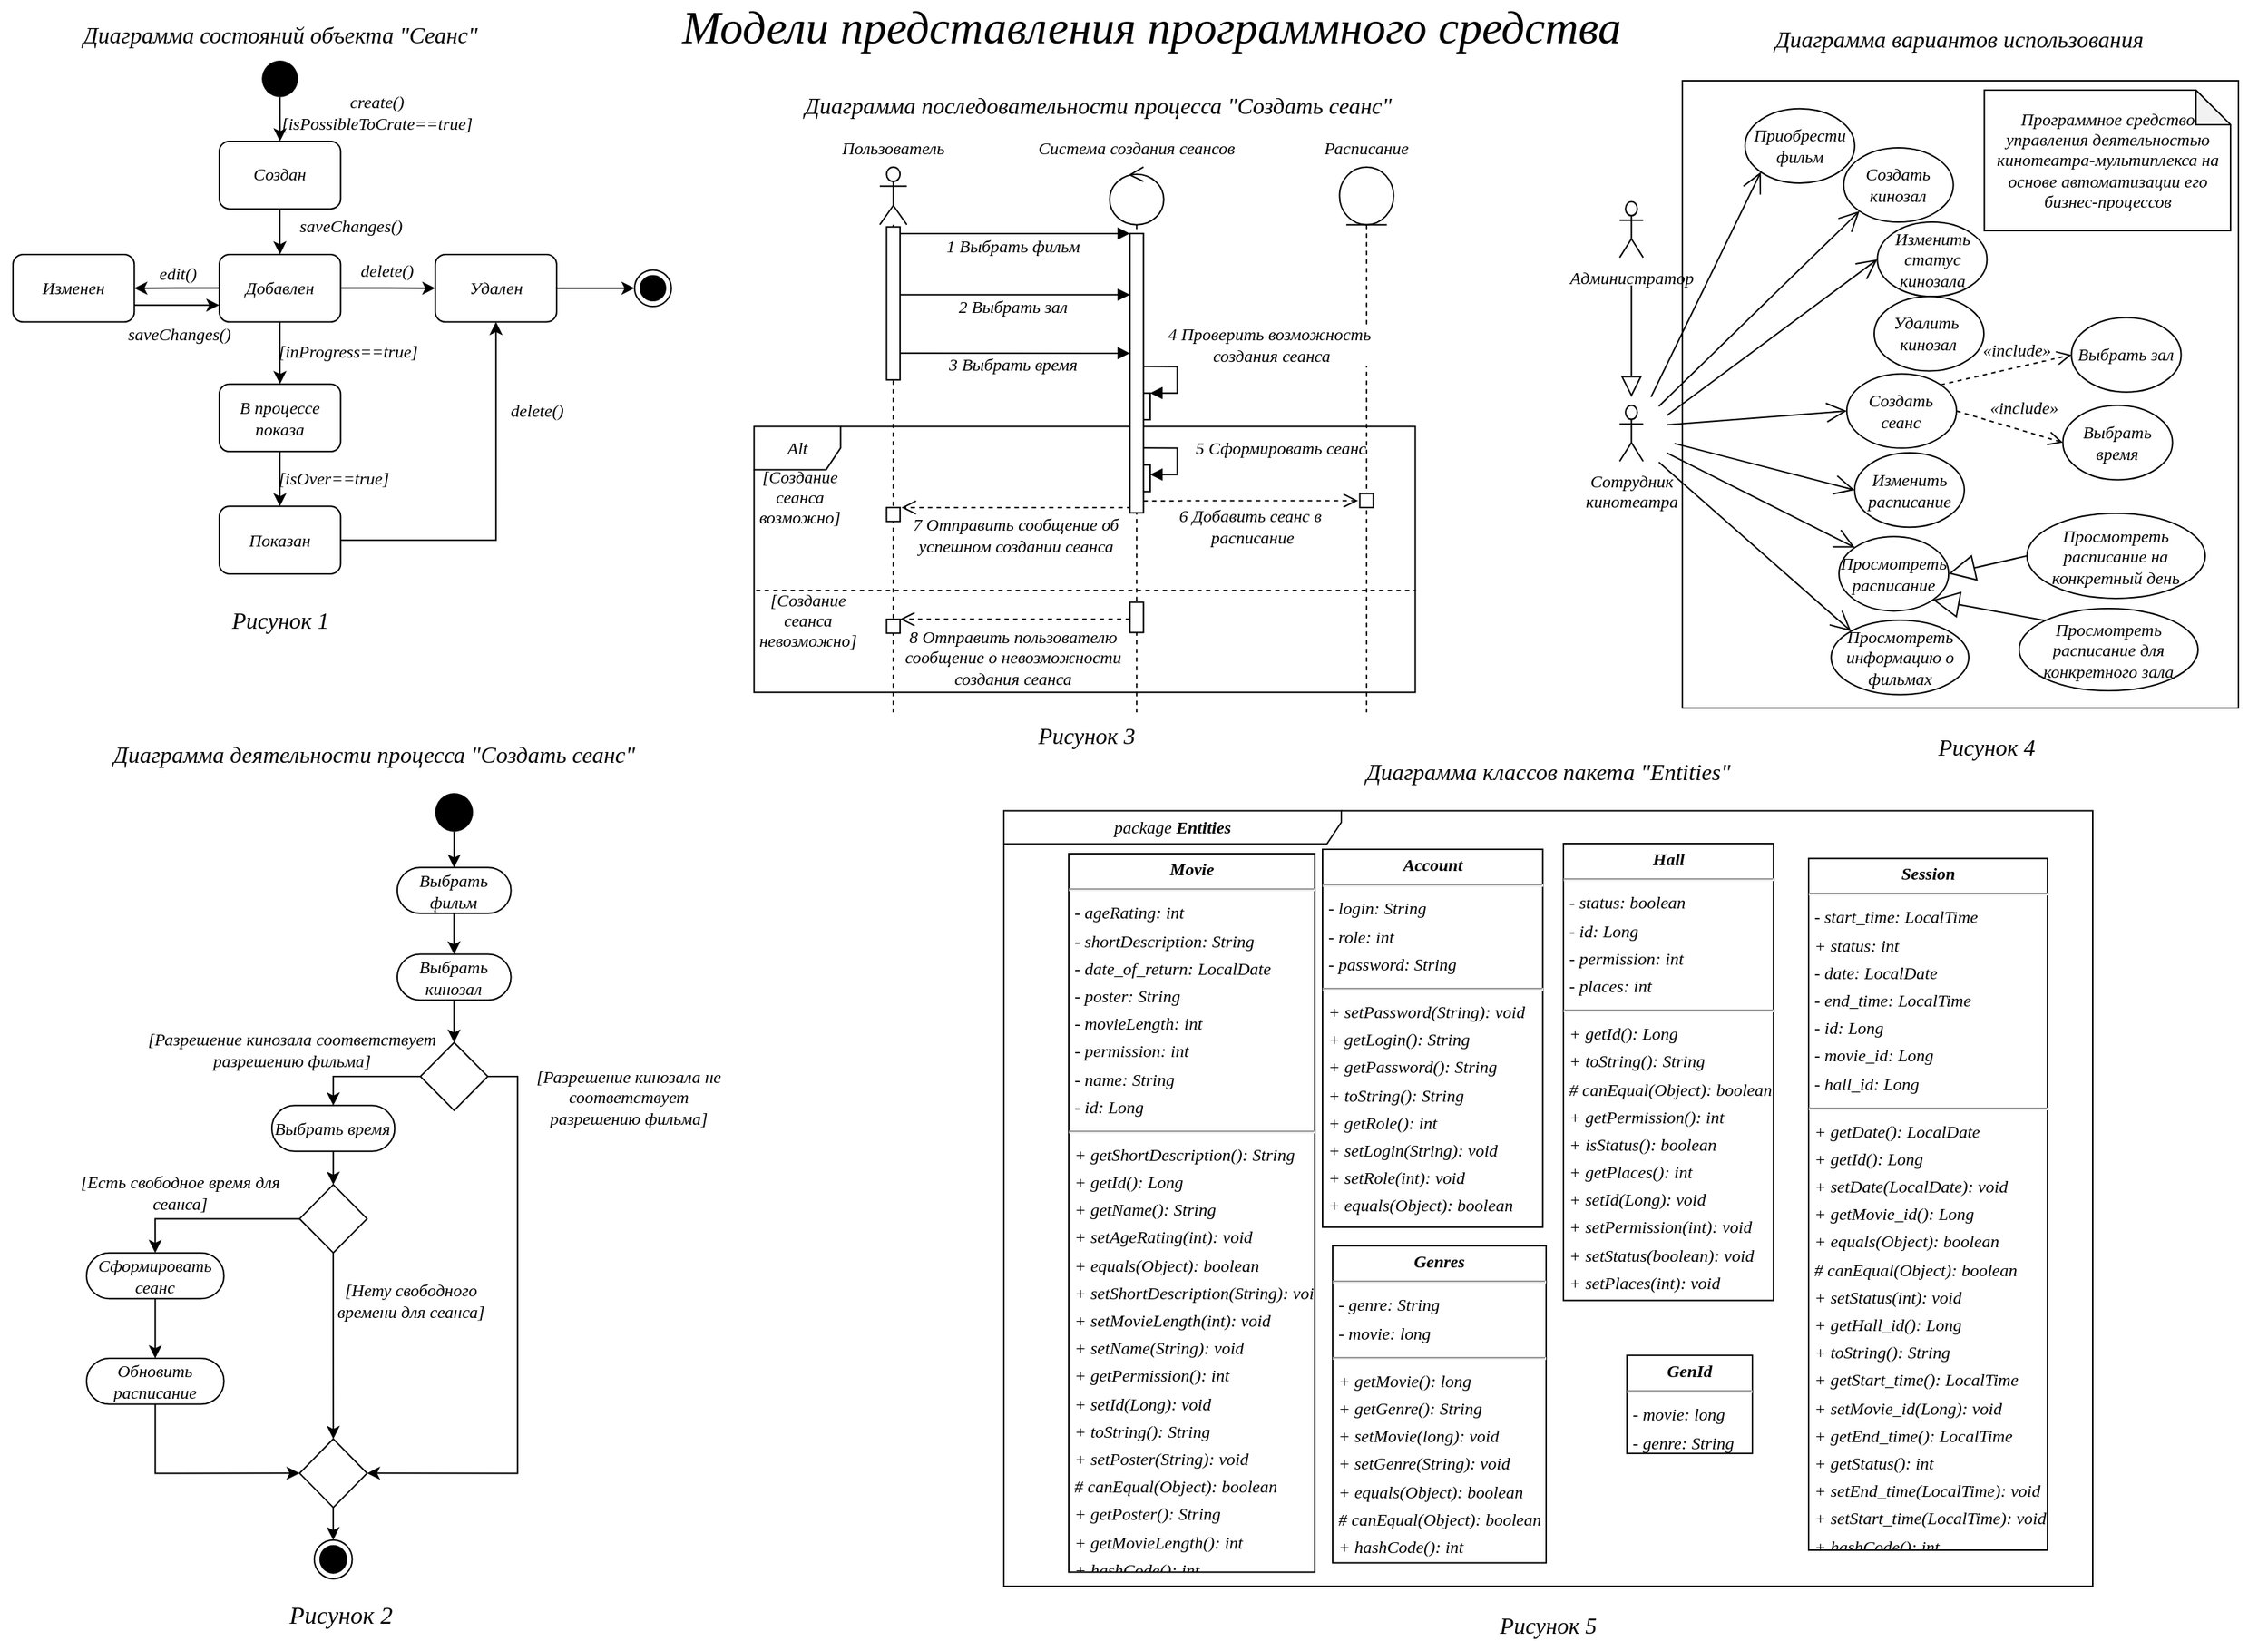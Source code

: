 <mxfile version="13.9.9" type="device"><diagram id="oBZPnV3nCCigRygw9Fux" name="Страница 1"><mxGraphModel dx="1250" dy="-1759" grid="0" gridSize="10" guides="1" tooltips="1" connect="1" arrows="1" fold="1" page="1" pageScale="1" pageWidth="1654" pageHeight="1169" math="0" shadow="0"><root><mxCell id="0"/><mxCell id="1" parent="0"/><mxCell id="C4BRqvKfP0Uc9z8TJmcc-210" value="package &lt;b style=&quot;font-size: 12px;&quot;&gt;Entities&lt;/b&gt;" style="shape=umlFrame;whiteSpace=wrap;html=1;fontSize=12;width=234;height=23;fontFamily=isocpeur;fontSource=https%3A%2F%2Fdb.onlinewebfonts.com%2Fc%2F4b5ae315f5df148f0ab479a7cedc9832%3Ffamily%3DISOCPEUR;fontStyle=2" parent="1" vertex="1"><mxGeometry x="724" y="2916.25" width="755" height="537.75" as="geometry"/></mxCell><mxCell id="C4BRqvKfP0Uc9z8TJmcc-203" value="&lt;p style=&quot;margin: 4px 0px 0px; text-align: center; font-size: 12px;&quot;&gt;&lt;b style=&quot;font-size: 12px;&quot;&gt;Account&lt;/b&gt;&lt;/p&gt;&lt;hr style=&quot;font-size: 12px;&quot;&gt;&lt;p style=&quot;margin: 0px 0px 0px 4px; line-height: 1.6; font-size: 12px;&quot;&gt;- login: String&lt;br style=&quot;font-size: 12px;&quot;&gt;- role: int&lt;br style=&quot;font-size: 12px;&quot;&gt;- password: String&lt;/p&gt;&lt;hr style=&quot;font-size: 12px;&quot;&gt;&lt;p style=&quot;margin: 0px 0px 0px 4px; line-height: 1.6; font-size: 12px;&quot;&gt;+ setPassword(String): void&lt;br style=&quot;font-size: 12px;&quot;&gt;+ getLogin(): String&lt;br style=&quot;font-size: 12px;&quot;&gt;+ getPassword(): String&lt;br style=&quot;font-size: 12px;&quot;&gt;+ toString(): String&lt;br style=&quot;font-size: 12px;&quot;&gt;+ getRole(): int&lt;br style=&quot;font-size: 12px;&quot;&gt;+ setLogin(String): void&lt;br style=&quot;font-size: 12px;&quot;&gt;+ setRole(int): void&lt;br style=&quot;font-size: 12px;&quot;&gt;+ equals(Object): boolean&lt;br style=&quot;font-size: 12px;&quot;&gt;# canEqual(Object): boolean&lt;br style=&quot;font-size: 12px;&quot;&gt;+ hashCode(): int&lt;/p&gt;" style="verticalAlign=top;align=left;overflow=fill;fontSize=12;fontFamily=isocpeur;html=1;rounded=0;shadow=0;comic=0;labelBackgroundColor=none;strokeWidth=1;fontSource=https%3A%2F%2Fdb.onlinewebfonts.com%2Fc%2F4b5ae315f5df148f0ab479a7cedc9832%3Ffamily%3DISOCPEUR;fontStyle=2" parent="1" vertex="1"><mxGeometry x="945" y="2943" width="152.68" height="262.08" as="geometry"/></mxCell><mxCell id="C4BRqvKfP0Uc9z8TJmcc-204" value="&lt;p style=&quot;margin: 4px 0px 0px; text-align: center; font-size: 12px;&quot;&gt;&lt;b style=&quot;font-size: 12px;&quot;&gt;GenId&lt;/b&gt;&lt;/p&gt;&lt;hr style=&quot;font-size: 12px;&quot;&gt;&lt;p style=&quot;margin: 0px 0px 0px 4px; line-height: 1.6; font-size: 12px;&quot;&gt;- movie: long&lt;br style=&quot;font-size: 12px;&quot;&gt;- genre: String&lt;/p&gt;" style="verticalAlign=top;align=left;overflow=fill;fontSize=12;fontFamily=isocpeur;html=1;rounded=0;shadow=0;comic=0;labelBackgroundColor=none;strokeWidth=1;fontSource=https%3A%2F%2Fdb.onlinewebfonts.com%2Fc%2F4b5ae315f5df148f0ab479a7cedc9832%3Ffamily%3DISOCPEUR;fontStyle=2" parent="1" vertex="1"><mxGeometry x="1156" y="3293.89" width="87" height="68" as="geometry"/></mxCell><mxCell id="C4BRqvKfP0Uc9z8TJmcc-205" value="&lt;p style=&quot;margin: 4px 0px 0px; text-align: center; font-size: 12px;&quot;&gt;&lt;b style=&quot;font-size: 12px;&quot;&gt;Genres&lt;/b&gt;&lt;/p&gt;&lt;hr style=&quot;font-size: 12px;&quot;&gt;&lt;p style=&quot;margin: 0px 0px 0px 4px; line-height: 1.6; font-size: 12px;&quot;&gt;- genre: String&lt;br style=&quot;font-size: 12px;&quot;&gt;- movie: long&lt;/p&gt;&lt;hr style=&quot;font-size: 12px;&quot;&gt;&lt;p style=&quot;margin: 0px 0px 0px 4px; line-height: 1.6; font-size: 12px;&quot;&gt;+ getMovie(): long&lt;br style=&quot;font-size: 12px;&quot;&gt;+ getGenre(): String&lt;br style=&quot;font-size: 12px;&quot;&gt;+ setMovie(long): void&lt;br style=&quot;font-size: 12px;&quot;&gt;+ setGenre(String): void&lt;br style=&quot;font-size: 12px;&quot;&gt;+ equals(Object): boolean&lt;br style=&quot;font-size: 12px;&quot;&gt;# canEqual(Object): boolean&lt;br style=&quot;font-size: 12px;&quot;&gt;+ hashCode(): int&lt;br style=&quot;font-size: 12px;&quot;&gt;+ toString(): String&lt;/p&gt;" style="verticalAlign=top;align=left;overflow=fill;fontSize=12;fontFamily=isocpeur;html=1;rounded=0;shadow=0;comic=0;labelBackgroundColor=none;strokeWidth=1;fontSource=https%3A%2F%2Fdb.onlinewebfonts.com%2Fc%2F4b5ae315f5df148f0ab479a7cedc9832%3Ffamily%3DISOCPEUR;fontStyle=2" parent="1" vertex="1"><mxGeometry x="952" y="3218" width="148" height="219.79" as="geometry"/></mxCell><mxCell id="C4BRqvKfP0Uc9z8TJmcc-206" value="&lt;p style=&quot;margin: 4px 0px 0px; text-align: center; font-size: 12px;&quot;&gt;&lt;b style=&quot;font-size: 12px;&quot;&gt;Hall&lt;/b&gt;&lt;/p&gt;&lt;hr style=&quot;font-size: 12px;&quot;&gt;&lt;p style=&quot;margin: 0px 0px 0px 4px; line-height: 1.6; font-size: 12px;&quot;&gt;- status: boolean&lt;br style=&quot;font-size: 12px;&quot;&gt;- id: Long&lt;br style=&quot;font-size: 12px;&quot;&gt;- permission: int&lt;br style=&quot;font-size: 12px;&quot;&gt;- places: int&lt;/p&gt;&lt;hr style=&quot;font-size: 12px;&quot;&gt;&lt;p style=&quot;margin: 0px 0px 0px 4px; line-height: 1.6; font-size: 12px;&quot;&gt;+ getId(): Long&lt;br style=&quot;font-size: 12px;&quot;&gt;+ toString(): String&lt;br style=&quot;font-size: 12px;&quot;&gt;# canEqual(Object): boolean&lt;br style=&quot;font-size: 12px;&quot;&gt;+ getPermission(): int&lt;br style=&quot;font-size: 12px;&quot;&gt;+ isStatus(): boolean&lt;br style=&quot;font-size: 12px;&quot;&gt;+ getPlaces(): int&lt;br style=&quot;font-size: 12px;&quot;&gt;+ setId(Long): void&lt;br style=&quot;font-size: 12px;&quot;&gt;+ setPermission(int): void&lt;br style=&quot;font-size: 12px;&quot;&gt;+ setStatus(boolean): void&lt;br style=&quot;font-size: 12px;&quot;&gt;+ setPlaces(int): void&lt;br style=&quot;font-size: 12px;&quot;&gt;+ equals(Object): boolean&lt;br style=&quot;font-size: 12px;&quot;&gt;+ hashCode(): int&lt;/p&gt;" style="verticalAlign=top;align=left;overflow=fill;fontSize=12;fontFamily=isocpeur;html=1;rounded=0;shadow=0;comic=0;labelBackgroundColor=none;strokeWidth=1;fontSource=https%3A%2F%2Fdb.onlinewebfonts.com%2Fc%2F4b5ae315f5df148f0ab479a7cedc9832%3Ffamily%3DISOCPEUR;fontStyle=2" parent="1" vertex="1"><mxGeometry x="1112" y="2939" width="145.64" height="316.83" as="geometry"/></mxCell><mxCell id="C4BRqvKfP0Uc9z8TJmcc-207" value="&lt;p style=&quot;margin: 4px 0px 0px; text-align: center; font-size: 12px;&quot;&gt;&lt;b style=&quot;font-size: 12px;&quot;&gt;Movie&lt;/b&gt;&lt;/p&gt;&lt;hr style=&quot;font-size: 12px;&quot;&gt;&lt;p style=&quot;margin: 0px 0px 0px 4px; line-height: 1.6; font-size: 12px;&quot;&gt;- ageRating: int&lt;br style=&quot;font-size: 12px;&quot;&gt;- shortDescription: String&lt;br style=&quot;font-size: 12px;&quot;&gt;- date_of_return: LocalDate&lt;br style=&quot;font-size: 12px;&quot;&gt;- poster: String&lt;br style=&quot;font-size: 12px;&quot;&gt;- movieLength: int&lt;br style=&quot;font-size: 12px;&quot;&gt;- permission: int&lt;br style=&quot;font-size: 12px;&quot;&gt;- name: String&lt;br style=&quot;font-size: 12px;&quot;&gt;- id: Long&lt;/p&gt;&lt;hr style=&quot;font-size: 12px;&quot;&gt;&lt;p style=&quot;margin: 0px 0px 0px 4px; line-height: 1.6; font-size: 12px;&quot;&gt;+ getShortDescription(): String&lt;br style=&quot;font-size: 12px;&quot;&gt;+ getId(): Long&lt;br style=&quot;font-size: 12px;&quot;&gt;+ getName(): String&lt;br style=&quot;font-size: 12px;&quot;&gt;+ setAgeRating(int): void&lt;br style=&quot;font-size: 12px;&quot;&gt;+ equals(Object): boolean&lt;br style=&quot;font-size: 12px;&quot;&gt;+ setShortDescription(String): void&lt;br style=&quot;font-size: 12px;&quot;&gt;+ setMovieLength(int): void&lt;br style=&quot;font-size: 12px;&quot;&gt;+ setName(String): void&lt;br style=&quot;font-size: 12px;&quot;&gt;+ getPermission(): int&lt;br style=&quot;font-size: 12px;&quot;&gt;+ setId(Long): void&lt;br style=&quot;font-size: 12px;&quot;&gt;+ toString(): String&lt;br style=&quot;font-size: 12px;&quot;&gt;+ setPoster(String): void&lt;br style=&quot;font-size: 12px;&quot;&gt;# canEqual(Object): boolean&lt;br style=&quot;font-size: 12px;&quot;&gt;+ getPoster(): String&lt;br style=&quot;font-size: 12px;&quot;&gt;+ getMovieLength(): int&lt;br style=&quot;font-size: 12px;&quot;&gt;+ hashCode(): int&lt;br style=&quot;font-size: 12px;&quot;&gt;+ setPermission(int): void&lt;br style=&quot;font-size: 12px;&quot;&gt;+ getAgeRating(): int&lt;br style=&quot;font-size: 12px;&quot;&gt;+ setDate_of_return(LocalDate): void&lt;br style=&quot;font-size: 12px;&quot;&gt;+ getDate_of_return(): LocalDate&lt;/p&gt;" style="verticalAlign=top;align=left;overflow=fill;fontSize=12;fontFamily=isocpeur;html=1;rounded=0;shadow=0;comic=0;labelBackgroundColor=none;strokeWidth=1;fontSource=https%3A%2F%2Fdb.onlinewebfonts.com%2Fc%2F4b5ae315f5df148f0ab479a7cedc9832%3Ffamily%3DISOCPEUR;fontStyle=2" parent="1" vertex="1"><mxGeometry x="769" y="2946" width="170.6" height="498.25" as="geometry"/></mxCell><mxCell id="C4BRqvKfP0Uc9z8TJmcc-208" value="&lt;p style=&quot;margin: 4px 0px 0px; text-align: center; font-size: 12px;&quot;&gt;&lt;b style=&quot;font-size: 12px;&quot;&gt;Session&lt;/b&gt;&lt;/p&gt;&lt;hr style=&quot;font-size: 12px;&quot;&gt;&lt;p style=&quot;margin: 0px 0px 0px 4px; line-height: 1.6; font-size: 12px;&quot;&gt;- start_time: LocalTime&lt;br style=&quot;font-size: 12px;&quot;&gt;+ status: int&lt;br style=&quot;font-size: 12px;&quot;&gt;- date: LocalDate&lt;br style=&quot;font-size: 12px;&quot;&gt;- end_time: LocalTime&lt;br style=&quot;font-size: 12px;&quot;&gt;- id: Long&lt;br style=&quot;font-size: 12px;&quot;&gt;- movie_id: Long&lt;br style=&quot;font-size: 12px;&quot;&gt;- hall_id: Long&lt;/p&gt;&lt;hr style=&quot;font-size: 12px;&quot;&gt;&lt;p style=&quot;margin: 0px 0px 0px 4px; line-height: 1.6; font-size: 12px;&quot;&gt;+ getDate(): LocalDate&lt;br style=&quot;font-size: 12px;&quot;&gt;+ getId(): Long&lt;br style=&quot;font-size: 12px;&quot;&gt;+ setDate(LocalDate): void&lt;br style=&quot;font-size: 12px;&quot;&gt;+ getMovie_id(): Long&lt;br style=&quot;font-size: 12px;&quot;&gt;+ equals(Object): boolean&lt;br style=&quot;font-size: 12px;&quot;&gt;# canEqual(Object): boolean&lt;br style=&quot;font-size: 12px;&quot;&gt;+ setStatus(int): void&lt;br style=&quot;font-size: 12px;&quot;&gt;+ getHall_id(): Long&lt;br style=&quot;font-size: 12px;&quot;&gt;+ toString(): String&lt;br style=&quot;font-size: 12px;&quot;&gt;+ getStart_time(): LocalTime&lt;br style=&quot;font-size: 12px;&quot;&gt;+ setMovie_id(Long): void&lt;br style=&quot;font-size: 12px;&quot;&gt;+ getEnd_time(): LocalTime&lt;br style=&quot;font-size: 12px;&quot;&gt;+ getStatus(): int&lt;br style=&quot;font-size: 12px;&quot;&gt;+ setEnd_time(LocalTime): void&lt;br style=&quot;font-size: 12px;&quot;&gt;+ setStart_time(LocalTime): void&lt;br style=&quot;font-size: 12px;&quot;&gt;+ hashCode(): int&lt;br style=&quot;font-size: 12px;&quot;&gt;+ setId(Long): void&lt;br style=&quot;font-size: 12px;&quot;&gt;+ setHall_id(Long): void&lt;/p&gt;" style="verticalAlign=top;align=left;overflow=fill;fontSize=12;fontFamily=isocpeur;html=1;rounded=0;shadow=0;comic=0;labelBackgroundColor=none;strokeWidth=1;fontSource=https%3A%2F%2Fdb.onlinewebfonts.com%2Fc%2F4b5ae315f5df148f0ab479a7cedc9832%3Ffamily%3DISOCPEUR;fontStyle=2" parent="1" vertex="1"><mxGeometry x="1282" y="2949.33" width="165.6" height="479.67" as="geometry"/></mxCell><mxCell id="C4BRqvKfP0Uc9z8TJmcc-212" value="" style="group;fontSize=12;fontFamily=isocpeur;fontSource=https%3A%2F%2Fdb.onlinewebfonts.com%2Fc%2F4b5ae315f5df148f0ab479a7cedc9832%3Ffamily%3DISOCPEUR;fontStyle=2" parent="1" vertex="1" connectable="0"><mxGeometry x="533" y="2444" width="480" height="404" as="geometry"/></mxCell><mxCell id="C4BRqvKfP0Uc9z8TJmcc-88" value="Alt" style="shape=umlFrame;whiteSpace=wrap;html=1;fontSize=12;container=0;fontFamily=isocpeur;fontSource=https%3A%2F%2Fdb.onlinewebfonts.com%2Fc%2F4b5ae315f5df148f0ab479a7cedc9832%3Ffamily%3DISOCPEUR;fontStyle=2" parent="C4BRqvKfP0Uc9z8TJmcc-212" vertex="1"><mxGeometry x="17.812" y="205.689" width="458.438" height="184.475" as="geometry"/></mxCell><mxCell id="C4BRqvKfP0Uc9z8TJmcc-89" value="" style="shape=umlLifeline;participant=umlActor;perimeter=lifelinePerimeter;whiteSpace=wrap;html=1;container=0;collapsible=0;recursiveResize=0;verticalAlign=top;spacingTop=36;outlineConnect=0;size=40;fontSize=12;fontFamily=isocpeur;fontSource=https%3A%2F%2Fdb.onlinewebfonts.com%2Fc%2F4b5ae315f5df148f0ab479a7cedc9832%3Ffamily%3DISOCPEUR;fontStyle=2" parent="C4BRqvKfP0Uc9z8TJmcc-212" vertex="1"><mxGeometry x="105" y="25.826" width="18.75" height="378.174" as="geometry"/></mxCell><mxCell id="C4BRqvKfP0Uc9z8TJmcc-92" value="Пользователь" style="text;align=center;fontStyle=2;verticalAlign=middle;spacingLeft=3;spacingRight=3;strokeColor=none;rotatable=0;points=[[0,0.5],[1,0.5]];portConstraint=eastwest;fontSize=12;container=0;fontFamily=isocpeur;fontSource=https%3A%2F%2Fdb.onlinewebfonts.com%2Fc%2F4b5ae315f5df148f0ab479a7cedc9832%3Ffamily%3DISOCPEUR;" parent="C4BRqvKfP0Uc9z8TJmcc-212" vertex="1"><mxGeometry x="76.875" width="75" height="23.982" as="geometry"/></mxCell><mxCell id="C4BRqvKfP0Uc9z8TJmcc-93" value="" style="shape=umlLifeline;participant=umlControl;perimeter=lifelinePerimeter;whiteSpace=wrap;html=1;container=0;collapsible=0;recursiveResize=0;verticalAlign=top;spacingTop=36;outlineConnect=0;size=40;fontSize=12;fontFamily=isocpeur;fontSource=https%3A%2F%2Fdb.onlinewebfonts.com%2Fc%2F4b5ae315f5df148f0ab479a7cedc9832%3Ffamily%3DISOCPEUR;fontStyle=2" parent="C4BRqvKfP0Uc9z8TJmcc-212" vertex="1"><mxGeometry x="264.375" y="25.826" width="37.5" height="378.174" as="geometry"/></mxCell><mxCell id="C4BRqvKfP0Uc9z8TJmcc-95" value="" style="shape=umlLifeline;participant=umlEntity;perimeter=lifelinePerimeter;whiteSpace=wrap;html=1;container=0;collapsible=0;recursiveResize=0;verticalAlign=top;spacingTop=36;outlineConnect=0;fontSize=12;fontFamily=isocpeur;fontSource=https%3A%2F%2Fdb.onlinewebfonts.com%2Fc%2F4b5ae315f5df148f0ab479a7cedc9832%3Ffamily%3DISOCPEUR;fontStyle=2" parent="C4BRqvKfP0Uc9z8TJmcc-212" vertex="1"><mxGeometry x="423.75" y="25.826" width="37.5" height="378.174" as="geometry"/></mxCell><mxCell id="C4BRqvKfP0Uc9z8TJmcc-96" value="Система создания сеансов" style="text;align=center;fontStyle=2;verticalAlign=middle;spacingLeft=3;spacingRight=3;strokeColor=none;rotatable=0;points=[[0,0.5],[1,0.5]];portConstraint=eastwest;fontSize=12;container=0;fontFamily=isocpeur;fontSource=https%3A%2F%2Fdb.onlinewebfonts.com%2Fc%2F4b5ae315f5df148f0ab479a7cedc9832%3Ffamily%3DISOCPEUR;" parent="C4BRqvKfP0Uc9z8TJmcc-212" vertex="1"><mxGeometry x="245.625" width="75" height="23.982" as="geometry"/></mxCell><mxCell id="C4BRqvKfP0Uc9z8TJmcc-97" value="Расписание" style="text;align=center;fontStyle=2;verticalAlign=middle;spacingLeft=3;spacingRight=3;strokeColor=none;rotatable=0;points=[[0,0.5],[1,0.5]];portConstraint=eastwest;fontSize=12;container=0;fontFamily=isocpeur;fontSource=https%3A%2F%2Fdb.onlinewebfonts.com%2Fc%2F4b5ae315f5df148f0ab479a7cedc9832%3Ffamily%3DISOCPEUR;" parent="C4BRqvKfP0Uc9z8TJmcc-212" vertex="1"><mxGeometry x="405" width="75" height="23.982" as="geometry"/></mxCell><mxCell id="C4BRqvKfP0Uc9z8TJmcc-98" value="1 Выбрать фильм" style="html=1;verticalAlign=bottom;endArrow=block;entryX=0;entryY=0;fontSize=12;fontFamily=isocpeur;fontSource=https%3A%2F%2Fdb.onlinewebfonts.com%2Fc%2F4b5ae315f5df148f0ab479a7cedc9832%3Ffamily%3DISOCPEUR;fontStyle=2" parent="C4BRqvKfP0Uc9z8TJmcc-212" target="C4BRqvKfP0Uc9z8TJmcc-94" edge="1"><mxGeometry x="-0.024" y="-18" relative="1" as="geometry"><mxPoint x="119.062" y="71.945" as="sourcePoint"/><mxPoint as="offset"/></mxGeometry></mxCell><mxCell id="C4BRqvKfP0Uc9z8TJmcc-99" value="3 Выбрать время" style="html=1;verticalAlign=bottom;endArrow=block;exitX=0.996;exitY=0.825;exitDx=0;exitDy=0;exitPerimeter=0;fontSize=12;fontFamily=isocpeur;fontSource=https%3A%2F%2Fdb.onlinewebfonts.com%2Fc%2F4b5ae315f5df148f0ab479a7cedc9832%3Ffamily%3DISOCPEUR;fontStyle=2" parent="C4BRqvKfP0Uc9z8TJmcc-212" source="C4BRqvKfP0Uc9z8TJmcc-90" edge="1"><mxGeometry x="-0.023" y="-17" relative="1" as="geometry"><mxPoint x="123.75" y="159.386" as="sourcePoint"/><mxPoint x="278.438" y="154.959" as="targetPoint"/><mxPoint as="offset"/></mxGeometry></mxCell><mxCell id="C4BRqvKfP0Uc9z8TJmcc-100" value="" style="html=1;points=[];perimeter=orthogonalPerimeter;fontSize=12;container=0;fontFamily=isocpeur;fontSource=https%3A%2F%2Fdb.onlinewebfonts.com%2Fc%2F4b5ae315f5df148f0ab479a7cedc9832%3Ffamily%3DISOCPEUR;fontStyle=2" parent="C4BRqvKfP0Uc9z8TJmcc-212" vertex="1"><mxGeometry x="283.125" y="182.63" width="9.375" height="18.447" as="geometry"/></mxCell><mxCell id="C4BRqvKfP0Uc9z8TJmcc-101" value="&lt;div style=&quot;text-align: center; font-size: 12px;&quot;&gt;4 Проверить возможность&amp;nbsp;&lt;/div&gt;&lt;div style=&quot;text-align: center; font-size: 12px;&quot;&gt;создания сеанса&lt;/div&gt;" style="edgeStyle=orthogonalEdgeStyle;html=1;align=left;spacingLeft=2;endArrow=block;rounded=0;entryX=1;entryY=0;fontSize=12;fontFamily=isocpeur;fontSource=https%3A%2F%2Fdb.onlinewebfonts.com%2Fc%2F4b5ae315f5df148f0ab479a7cedc9832%3Ffamily%3DISOCPEUR;fontStyle=2" parent="C4BRqvKfP0Uc9z8TJmcc-212" target="C4BRqvKfP0Uc9z8TJmcc-100" edge="1"><mxGeometry x="-0.57" y="15" relative="1" as="geometry"><mxPoint x="287.812" y="164.183" as="sourcePoint"/><Array as="points"><mxPoint x="311.25" y="164.183"/></Array><mxPoint as="offset"/></mxGeometry></mxCell><mxCell id="C4BRqvKfP0Uc9z8TJmcc-103" value="" style="html=1;points=[];perimeter=orthogonalPerimeter;fontSize=12;container=0;fontFamily=isocpeur;fontSource=https%3A%2F%2Fdb.onlinewebfonts.com%2Fc%2F4b5ae315f5df148f0ab479a7cedc9832%3Ffamily%3DISOCPEUR;fontStyle=2" parent="C4BRqvKfP0Uc9z8TJmcc-212" vertex="1"><mxGeometry x="437.812" y="252.269" width="9.375" height="9.685" as="geometry"/></mxCell><mxCell id="C4BRqvKfP0Uc9z8TJmcc-104" value="6 Добавить сеанс в&amp;nbsp;&lt;br style=&quot;font-size: 12px;&quot;&gt;расписание" style="html=1;verticalAlign=bottom;endArrow=open;dashed=1;endSize=8;entryX=-0.133;entryY=0.508;entryDx=0;entryDy=0;entryPerimeter=0;fontSize=12;fontFamily=isocpeur;fontSource=https%3A%2F%2Fdb.onlinewebfonts.com%2Fc%2F4b5ae315f5df148f0ab479a7cedc9832%3Ffamily%3DISOCPEUR;fontStyle=2" parent="C4BRqvKfP0Uc9z8TJmcc-212" target="C4BRqvKfP0Uc9z8TJmcc-103" edge="1"><mxGeometry x="0.008" y="-35" relative="1" as="geometry"><mxPoint x="277.5" y="266.105" as="targetPoint"/><mxPoint x="287.812" y="257.342" as="sourcePoint"/><mxPoint as="offset"/></mxGeometry></mxCell><mxCell id="C4BRqvKfP0Uc9z8TJmcc-105" value="" style="html=1;points=[];perimeter=orthogonalPerimeter;fontSize=12;container=0;fontFamily=isocpeur;fontSource=https%3A%2F%2Fdb.onlinewebfonts.com%2Fc%2F4b5ae315f5df148f0ab479a7cedc9832%3Ffamily%3DISOCPEUR;fontStyle=2" parent="C4BRqvKfP0Uc9z8TJmcc-212" vertex="1"><mxGeometry x="109.688" y="261.954" width="9.375" height="9.685" as="geometry"/></mxCell><mxCell id="C4BRqvKfP0Uc9z8TJmcc-106" value="7 Отправить сообщение об&lt;br style=&quot;font-size: 12px;&quot;&gt;успешном создании сеанса" style="html=1;verticalAlign=bottom;endArrow=open;dashed=1;endSize=8;fontSize=12;fontFamily=isocpeur;fontSource=https%3A%2F%2Fdb.onlinewebfonts.com%2Fc%2F4b5ae315f5df148f0ab479a7cedc9832%3Ffamily%3DISOCPEUR;fontStyle=2" parent="C4BRqvKfP0Uc9z8TJmcc-212" edge="1"><mxGeometry x="0.012" y="36" relative="1" as="geometry"><mxPoint x="120" y="261.954" as="targetPoint"/><mxPoint x="279.375" y="261.954" as="sourcePoint"/><mxPoint as="offset"/></mxGeometry></mxCell><mxCell id="C4BRqvKfP0Uc9z8TJmcc-107" value="" style="endArrow=none;dashed=1;html=1;exitX=0.003;exitY=0.617;exitDx=0;exitDy=0;exitPerimeter=0;entryX=1.001;entryY=0.617;entryDx=0;entryDy=0;entryPerimeter=0;fontSize=12;fontFamily=isocpeur;fontSource=https%3A%2F%2Fdb.onlinewebfonts.com%2Fc%2F4b5ae315f5df148f0ab479a7cedc9832%3Ffamily%3DISOCPEUR;fontStyle=2" parent="C4BRqvKfP0Uc9z8TJmcc-212" source="C4BRqvKfP0Uc9z8TJmcc-88" target="C4BRqvKfP0Uc9z8TJmcc-88" edge="1"><mxGeometry width="50" height="50" relative="1" as="geometry"><mxPoint x="170.625" y="376.329" as="sourcePoint"/><mxPoint x="217.5" y="330.21" as="targetPoint"/></mxGeometry></mxCell><mxCell id="C4BRqvKfP0Uc9z8TJmcc-108" value="" style="html=1;points=[];perimeter=orthogonalPerimeter;fontSize=12;container=0;fontFamily=isocpeur;fontSource=https%3A%2F%2Fdb.onlinewebfonts.com%2Fc%2F4b5ae315f5df148f0ab479a7cedc9832%3Ffamily%3DISOCPEUR;fontStyle=2" parent="C4BRqvKfP0Uc9z8TJmcc-212" vertex="1"><mxGeometry x="278.438" y="327.674" width="9.375" height="20.984" as="geometry"/></mxCell><mxCell id="C4BRqvKfP0Uc9z8TJmcc-109" value="8 Отправить пользователю &lt;br style=&quot;font-size: 12px;&quot;&gt;сообщение&amp;nbsp;о невозможности &lt;br style=&quot;font-size: 12px;&quot;&gt;создания сеанса" style="html=1;verticalAlign=bottom;endArrow=open;dashed=1;endSize=8;fontSize=12;fontFamily=isocpeur;fontSource=https%3A%2F%2Fdb.onlinewebfonts.com%2Fc%2F4b5ae315f5df148f0ab479a7cedc9832%3Ffamily%3DISOCPEUR;fontStyle=2" parent="C4BRqvKfP0Uc9z8TJmcc-212" edge="1"><mxGeometry x="0.024" y="51" relative="1" as="geometry"><mxPoint x="119.062" y="339.434" as="targetPoint"/><mxPoint x="278.438" y="339.434" as="sourcePoint"/><mxPoint as="offset"/></mxGeometry></mxCell><mxCell id="C4BRqvKfP0Uc9z8TJmcc-110" value="2 Выбрать зал" style="html=1;verticalAlign=bottom;endArrow=block;entryX=0;entryY=0;fontSize=12;fontFamily=isocpeur;fontSource=https%3A%2F%2Fdb.onlinewebfonts.com%2Fc%2F4b5ae315f5df148f0ab479a7cedc9832%3Ffamily%3DISOCPEUR;fontStyle=2" parent="C4BRqvKfP0Uc9z8TJmcc-212" edge="1"><mxGeometry x="-0.024" y="-18" relative="1" as="geometry"><mxPoint x="119.062" y="114.374" as="sourcePoint"/><mxPoint as="offset"/><mxPoint x="278.438" y="114.374" as="targetPoint"/></mxGeometry></mxCell><mxCell id="C4BRqvKfP0Uc9z8TJmcc-111" value="[Создание &#10;сеанса &#10;невозможно]" style="text;align=center;fontStyle=2;verticalAlign=middle;spacingLeft=3;spacingRight=3;strokeColor=none;rotatable=0;points=[[0,0.5],[1,0.5]];portConstraint=eastwest;fontSize=12;container=0;fontFamily=isocpeur;fontSource=https%3A%2F%2Fdb.onlinewebfonts.com%2Fc%2F4b5ae315f5df148f0ab479a7cedc9832%3Ffamily%3DISOCPEUR;" parent="C4BRqvKfP0Uc9z8TJmcc-212" vertex="1"><mxGeometry x="11.25" y="327.674" width="88.125" height="23.982" as="geometry"/></mxCell><mxCell id="C4BRqvKfP0Uc9z8TJmcc-112" value="&lt;div style=&quot;text-align: center; font-size: 12px;&quot;&gt;5 Сформировать сеанс&lt;/div&gt;" style="edgeStyle=orthogonalEdgeStyle;html=1;align=left;spacingLeft=2;endArrow=block;rounded=0;entryX=1;entryY=0;fontSize=12;fontFamily=isocpeur;fontSource=https%3A%2F%2Fdb.onlinewebfonts.com%2Fc%2F4b5ae315f5df148f0ab479a7cedc9832%3Ffamily%3DISOCPEUR;fontStyle=2" parent="C4BRqvKfP0Uc9z8TJmcc-212" edge="1"><mxGeometry x="-0.231" y="9" relative="1" as="geometry"><mxPoint x="287.812" y="220.678" as="sourcePoint"/><Array as="points"><mxPoint x="311.25" y="220.678"/></Array><mxPoint x="292.5" y="239.126" as="targetPoint"/><mxPoint as="offset"/></mxGeometry></mxCell><mxCell id="C4BRqvKfP0Uc9z8TJmcc-113" value="" style="html=1;points=[];perimeter=orthogonalPerimeter;fontSize=12;container=0;fontFamily=isocpeur;fontSource=https%3A%2F%2Fdb.onlinewebfonts.com%2Fc%2F4b5ae315f5df148f0ab479a7cedc9832%3Ffamily%3DISOCPEUR;fontStyle=2" parent="C4BRqvKfP0Uc9z8TJmcc-212" vertex="1"><mxGeometry x="283.125" y="232.438" width="9.375" height="18.447" as="geometry"/></mxCell><mxCell id="C4BRqvKfP0Uc9z8TJmcc-102" value="[Создание &#10;сеанса &#10;возможно]" style="text;align=center;fontStyle=2;verticalAlign=middle;spacingLeft=3;spacingRight=3;strokeColor=none;rotatable=0;points=[[0,0.5],[1,0.5]];portConstraint=eastwest;fontSize=12;container=0;fontFamily=isocpeur;fontSource=https%3A%2F%2Fdb.onlinewebfonts.com%2Fc%2F4b5ae315f5df148f0ab479a7cedc9832%3Ffamily%3DISOCPEUR;" parent="C4BRqvKfP0Uc9z8TJmcc-212" vertex="1"><mxGeometry y="241.994" width="99.375" height="23.982" as="geometry"/></mxCell><mxCell id="C4BRqvKfP0Uc9z8TJmcc-90" value="" style="html=1;points=[];perimeter=orthogonalPerimeter;fontSize=12;container=0;fontFamily=isocpeur;fontSource=https%3A%2F%2Fdb.onlinewebfonts.com%2Fc%2F4b5ae315f5df148f0ab479a7cedc9832%3Ffamily%3DISOCPEUR;fontStyle=2" parent="C4BRqvKfP0Uc9z8TJmcc-212" vertex="1"><mxGeometry x="109.688" y="67.333" width="9.375" height="106.073" as="geometry"/></mxCell><mxCell id="C4BRqvKfP0Uc9z8TJmcc-91" value="" style="html=1;points=[];perimeter=orthogonalPerimeter;fontSize=12;container=0;fontFamily=isocpeur;fontSource=https%3A%2F%2Fdb.onlinewebfonts.com%2Fc%2F4b5ae315f5df148f0ab479a7cedc9832%3Ffamily%3DISOCPEUR;fontStyle=2" parent="C4BRqvKfP0Uc9z8TJmcc-212" vertex="1"><mxGeometry x="109.688" y="339.434" width="9.375" height="9.685" as="geometry"/></mxCell><mxCell id="C4BRqvKfP0Uc9z8TJmcc-94" value="" style="html=1;points=[];perimeter=orthogonalPerimeter;fontSize=12;container=0;fontFamily=isocpeur;fontSource=https%3A%2F%2Fdb.onlinewebfonts.com%2Fc%2F4b5ae315f5df148f0ab479a7cedc9832%3Ffamily%3DISOCPEUR;fontStyle=2" parent="C4BRqvKfP0Uc9z8TJmcc-212" vertex="1"><mxGeometry x="278.438" y="71.945" width="9.375" height="193.699" as="geometry"/></mxCell><mxCell id="C4BRqvKfP0Uc9z8TJmcc-213" value="&lt;font style=&quot;font-size: 16px&quot;&gt;Диаграмма последовательности процесса &quot;Создать сеанс&quot;&lt;/font&gt;" style="text;html=1;strokeColor=none;fillColor=none;align=center;verticalAlign=middle;whiteSpace=wrap;rounded=0;fontSize=12;fontFamily=isocpeur;fontSource=https%3A%2F%2Fdb.onlinewebfonts.com%2Fc%2F4b5ae315f5df148f0ab479a7cedc9832%3Ffamily%3DISOCPEUR;fontStyle=2" parent="1" vertex="1"><mxGeometry x="579.5" y="2417" width="418.5" height="20" as="geometry"/></mxCell><mxCell id="C4BRqvKfP0Uc9z8TJmcc-214" value="" style="group;fontSize=12;fontFamily=isocpeur;fontSource=https%3A%2F%2Fdb.onlinewebfonts.com%2Fc%2F4b5ae315f5df148f0ab479a7cedc9832%3Ffamily%3DISOCPEUR;fontStyle=2" parent="1" vertex="1" connectable="0"><mxGeometry x="1151" y="2410" width="429" height="458" as="geometry"/></mxCell><mxCell id="C4BRqvKfP0Uc9z8TJmcc-143" value="" style="rounded=0;whiteSpace=wrap;html=1;container=0;fontSize=12;fontFamily=isocpeur;fontSource=https%3A%2F%2Fdb.onlinewebfonts.com%2Fc%2F4b5ae315f5df148f0ab479a7cedc9832%3Ffamily%3DISOCPEUR;fontStyle=2" parent="C4BRqvKfP0Uc9z8TJmcc-214" vertex="1"><mxGeometry x="43.44" width="385.56" height="435" as="geometry"/></mxCell><mxCell id="C4BRqvKfP0Uc9z8TJmcc-144" style="rounded=0;orthogonalLoop=1;jettySize=auto;html=1;entryX=0;entryY=1;entryDx=0;entryDy=0;endArrow=open;endFill=0;endSize=12;fontSize=12;fontFamily=isocpeur;fontSource=https%3A%2F%2Fdb.onlinewebfonts.com%2Fc%2F4b5ae315f5df148f0ab479a7cedc9832%3Ffamily%3DISOCPEUR;fontStyle=2" parent="C4BRqvKfP0Uc9z8TJmcc-214" target="C4BRqvKfP0Uc9z8TJmcc-166" edge="1"><mxGeometry as="geometry"><mxPoint x="27.152" y="225.775" as="sourcePoint"/></mxGeometry></mxCell><mxCell id="C4BRqvKfP0Uc9z8TJmcc-145" value="Сотрудник &lt;br style=&quot;font-size: 12px;&quot;&gt;кинотеатра" style="shape=umlActor;verticalLabelPosition=bottom;verticalAlign=top;html=1;outlineConnect=0;fontSize=12;container=0;fontFamily=isocpeur;fontSource=https%3A%2F%2Fdb.onlinewebfonts.com%2Fc%2F4b5ae315f5df148f0ab479a7cedc9832%3Ffamily%3DISOCPEUR;fontStyle=2" parent="C4BRqvKfP0Uc9z8TJmcc-214" vertex="1"><mxGeometry y="225.13" width="16.291" height="38.704" as="geometry"/></mxCell><mxCell id="C4BRqvKfP0Uc9z8TJmcc-146" value="&lt;font style=&quot;font-size: 12px;&quot;&gt;Приобрести фильм&lt;/font&gt;" style="ellipse;whiteSpace=wrap;html=1;container=0;fontSize=12;fontFamily=isocpeur;fontSource=https%3A%2F%2Fdb.onlinewebfonts.com%2Fc%2F4b5ae315f5df148f0ab479a7cedc9832%3Ffamily%3DISOCPEUR;fontStyle=2" parent="C4BRqvKfP0Uc9z8TJmcc-214" vertex="1"><mxGeometry x="86.886" y="19.352" width="76.025" height="51.606" as="geometry"/></mxCell><mxCell id="C4BRqvKfP0Uc9z8TJmcc-147" value="&lt;font style=&quot;font-size: 12px;&quot;&gt;Создать сеанс&lt;/font&gt;" style="ellipse;whiteSpace=wrap;html=1;container=0;fontSize=12;fontFamily=isocpeur;fontSource=https%3A%2F%2Fdb.onlinewebfonts.com%2Fc%2F4b5ae315f5df148f0ab479a7cedc9832%3Ffamily%3DISOCPEUR;fontStyle=2" parent="C4BRqvKfP0Uc9z8TJmcc-214" vertex="1"><mxGeometry x="157.481" y="203.197" width="76.025" height="51.606" as="geometry"/></mxCell><mxCell id="C4BRqvKfP0Uc9z8TJmcc-148" value="Выбрать время" style="ellipse;whiteSpace=wrap;html=1;fontSize=12;container=0;fontFamily=isocpeur;fontSource=https%3A%2F%2Fdb.onlinewebfonts.com%2Fc%2F4b5ae315f5df148f0ab479a7cedc9832%3Ffamily%3DISOCPEUR;fontStyle=2" parent="C4BRqvKfP0Uc9z8TJmcc-214" vertex="1"><mxGeometry x="307.276" y="225.131" width="76.025" height="51.606" as="geometry"/></mxCell><mxCell id="C4BRqvKfP0Uc9z8TJmcc-149" value="Выбрать зал" style="ellipse;whiteSpace=wrap;html=1;fontSize=12;container=0;fontFamily=isocpeur;fontSource=https%3A%2F%2Fdb.onlinewebfonts.com%2Fc%2F4b5ae315f5df148f0ab479a7cedc9832%3Ffamily%3DISOCPEUR;fontStyle=2" parent="C4BRqvKfP0Uc9z8TJmcc-214" vertex="1"><mxGeometry x="313.235" y="164.276" width="76.025" height="51.606" as="geometry"/></mxCell><mxCell id="C4BRqvKfP0Uc9z8TJmcc-150" value="Изменить расписание" style="ellipse;whiteSpace=wrap;html=1;fontSize=12;container=0;fontFamily=isocpeur;fontSource=https%3A%2F%2Fdb.onlinewebfonts.com%2Fc%2F4b5ae315f5df148f0ab479a7cedc9832%3Ffamily%3DISOCPEUR;fontStyle=2" parent="C4BRqvKfP0Uc9z8TJmcc-214" vertex="1"><mxGeometry x="162.911" y="258.028" width="76.025" height="51.606" as="geometry"/></mxCell><mxCell id="C4BRqvKfP0Uc9z8TJmcc-151" value="Просмотреть информацию о фильмах" style="ellipse;whiteSpace=wrap;html=1;fontSize=12;container=0;fontFamily=isocpeur;fontSource=https%3A%2F%2Fdb.onlinewebfonts.com%2Fc%2F4b5ae315f5df148f0ab479a7cedc9832%3Ffamily%3DISOCPEUR;fontStyle=2" parent="C4BRqvKfP0Uc9z8TJmcc-214" vertex="1"><mxGeometry x="146.62" y="374.14" width="95.38" height="51.61" as="geometry"/></mxCell><mxCell id="C4BRqvKfP0Uc9z8TJmcc-152" value="Просмотреть расписание" style="ellipse;whiteSpace=wrap;html=1;fontSize=12;container=0;fontFamily=isocpeur;fontSource=https%3A%2F%2Fdb.onlinewebfonts.com%2Fc%2F4b5ae315f5df148f0ab479a7cedc9832%3Ffamily%3DISOCPEUR;fontStyle=2" parent="C4BRqvKfP0Uc9z8TJmcc-214" vertex="1"><mxGeometry x="152.051" y="316.085" width="76.025" height="51.606" as="geometry"/></mxCell><mxCell id="C4BRqvKfP0Uc9z8TJmcc-154" value="Просмотреть расписание для конкретного зала" style="ellipse;whiteSpace=wrap;html=1;fontSize=12;container=0;fontFamily=isocpeur;fontSource=https%3A%2F%2Fdb.onlinewebfonts.com%2Fc%2F4b5ae315f5df148f0ab479a7cedc9832%3Ffamily%3DISOCPEUR;fontStyle=2" parent="C4BRqvKfP0Uc9z8TJmcc-214" vertex="1"><mxGeometry x="276.95" y="366" width="124.05" height="57" as="geometry"/></mxCell><mxCell id="C4BRqvKfP0Uc9z8TJmcc-155" value="Просмотреть расписание на конкретный день" style="ellipse;whiteSpace=wrap;html=1;fontSize=12;container=0;fontFamily=isocpeur;fontSource=https%3A%2F%2Fdb.onlinewebfonts.com%2Fc%2F4b5ae315f5df148f0ab479a7cedc9832%3Ffamily%3DISOCPEUR;fontStyle=2" parent="C4BRqvKfP0Uc9z8TJmcc-214" vertex="1"><mxGeometry x="282.38" y="300" width="123.62" height="59" as="geometry"/></mxCell><mxCell id="C4BRqvKfP0Uc9z8TJmcc-156" value="&lt;span class=&quot;ILfuVd&quot; lang=&quot;ru&quot; style=&quot;font-size: 12px;&quot;&gt;«&lt;/span&gt;include&lt;span class=&quot;ILfuVd&quot; lang=&quot;ru&quot; style=&quot;font-size: 12px;&quot;&gt;»&lt;/span&gt;" style="html=1;verticalAlign=bottom;endArrow=open;dashed=1;endSize=8;exitX=1;exitY=0;exitDx=0;exitDy=0;entryX=0;entryY=0.5;entryDx=0;entryDy=0;fontSize=12;fontFamily=isocpeur;fontSource=https%3A%2F%2Fdb.onlinewebfonts.com%2Fc%2F4b5ae315f5df148f0ab479a7cedc9832%3Ffamily%3DISOCPEUR;fontStyle=2" parent="C4BRqvKfP0Uc9z8TJmcc-214" source="C4BRqvKfP0Uc9z8TJmcc-147" target="C4BRqvKfP0Uc9z8TJmcc-149" edge="1"><mxGeometry as="geometry"><mxPoint x="233.506" y="186.69" as="sourcePoint"/><mxPoint x="200.924" y="174.169" as="targetPoint"/><mxPoint x="7" y="-4" as="offset"/></mxGeometry></mxCell><mxCell id="C4BRqvKfP0Uc9z8TJmcc-157" value="&lt;span class=&quot;ILfuVd&quot; lang=&quot;ru&quot; style=&quot;font-size: 12px;&quot;&gt;«&lt;/span&gt;include&lt;span class=&quot;ILfuVd&quot; lang=&quot;ru&quot; style=&quot;font-size: 12px;&quot;&gt;»&lt;/span&gt;" style="html=1;verticalAlign=bottom;endArrow=open;dashed=1;endSize=8;entryX=0;entryY=0.5;entryDx=0;entryDy=0;exitX=1;exitY=0.5;exitDx=0;exitDy=0;fontSize=12;fontFamily=isocpeur;fontSource=https%3A%2F%2Fdb.onlinewebfonts.com%2Fc%2F4b5ae315f5df148f0ab479a7cedc9832%3Ffamily%3DISOCPEUR;fontStyle=2" parent="C4BRqvKfP0Uc9z8TJmcc-214" source="C4BRqvKfP0Uc9z8TJmcc-147" target="C4BRqvKfP0Uc9z8TJmcc-148" edge="1"><mxGeometry as="geometry"><mxPoint x="238.937" y="193.141" as="sourcePoint"/><mxPoint x="195.221" y="226.881" as="targetPoint"/><mxPoint x="10" y="-4" as="offset"/></mxGeometry></mxCell><mxCell id="C4BRqvKfP0Uc9z8TJmcc-158" value="" style="endArrow=open;endFill=1;endSize=12;html=1;entryX=0;entryY=1;entryDx=0;entryDy=0;fontSize=12;fontFamily=isocpeur;fontSource=https%3A%2F%2Fdb.onlinewebfonts.com%2Fc%2F4b5ae315f5df148f0ab479a7cedc9832%3Ffamily%3DISOCPEUR;fontStyle=2" parent="C4BRqvKfP0Uc9z8TJmcc-214" target="C4BRqvKfP0Uc9z8TJmcc-146" edge="1"><mxGeometry width="136.19" as="geometry"><mxPoint x="21.722" y="219.324" as="sourcePoint"/><mxPoint x="103.177" y="232.225" as="targetPoint"/></mxGeometry></mxCell><mxCell id="C4BRqvKfP0Uc9z8TJmcc-159" value="" style="endArrow=open;endFill=1;endSize=12;html=1;entryX=0;entryY=0.5;entryDx=0;entryDy=0;fontSize=12;fontFamily=isocpeur;fontSource=https%3A%2F%2Fdb.onlinewebfonts.com%2Fc%2F4b5ae315f5df148f0ab479a7cedc9832%3Ffamily%3DISOCPEUR;fontStyle=2" parent="C4BRqvKfP0Uc9z8TJmcc-214" target="C4BRqvKfP0Uc9z8TJmcc-170" edge="1"><mxGeometry width="136.19" as="geometry"><mxPoint x="32.582" y="232.225" as="sourcePoint"/><mxPoint x="167.256" y="176.104" as="targetPoint"/></mxGeometry></mxCell><mxCell id="C4BRqvKfP0Uc9z8TJmcc-160" value="" style="endArrow=open;endFill=1;endSize=12;html=1;entryX=0;entryY=0.5;entryDx=0;entryDy=0;fontSize=12;fontFamily=isocpeur;fontSource=https%3A%2F%2Fdb.onlinewebfonts.com%2Fc%2F4b5ae315f5df148f0ab479a7cedc9832%3Ffamily%3DISOCPEUR;fontStyle=2" parent="C4BRqvKfP0Uc9z8TJmcc-214" target="C4BRqvKfP0Uc9z8TJmcc-147" edge="1"><mxGeometry width="136.19" as="geometry"><mxPoint x="32.582" y="238.676" as="sourcePoint"/><mxPoint x="92.316" y="193.521" as="targetPoint"/></mxGeometry></mxCell><mxCell id="C4BRqvKfP0Uc9z8TJmcc-161" value="" style="endArrow=open;endFill=1;endSize=12;html=1;entryX=0;entryY=0.5;entryDx=0;entryDy=0;fontSize=12;fontFamily=isocpeur;fontSource=https%3A%2F%2Fdb.onlinewebfonts.com%2Fc%2F4b5ae315f5df148f0ab479a7cedc9832%3Ffamily%3DISOCPEUR;fontStyle=2" parent="C4BRqvKfP0Uc9z8TJmcc-214" target="C4BRqvKfP0Uc9z8TJmcc-150" edge="1"><mxGeometry width="136.19" as="geometry"><mxPoint x="38.013" y="251.577" as="sourcePoint"/><mxPoint x="97.747" y="199.972" as="targetPoint"/></mxGeometry></mxCell><mxCell id="C4BRqvKfP0Uc9z8TJmcc-162" value="" style="endArrow=open;endFill=1;endSize=12;html=1;entryX=0;entryY=0;entryDx=0;entryDy=0;fontSize=12;fontFamily=isocpeur;fontSource=https%3A%2F%2Fdb.onlinewebfonts.com%2Fc%2F4b5ae315f5df148f0ab479a7cedc9832%3Ffamily%3DISOCPEUR;fontStyle=2" parent="C4BRqvKfP0Uc9z8TJmcc-214" target="C4BRqvKfP0Uc9z8TJmcc-152" edge="1"><mxGeometry width="136.19" as="geometry"><mxPoint x="32.582" y="258.028" as="sourcePoint"/><mxPoint x="103.177" y="206.423" as="targetPoint"/></mxGeometry></mxCell><mxCell id="C4BRqvKfP0Uc9z8TJmcc-163" value="" style="endArrow=open;endFill=1;endSize=12;html=1;entryX=0;entryY=0;entryDx=0;entryDy=0;fontSize=12;fontFamily=isocpeur;fontSource=https%3A%2F%2Fdb.onlinewebfonts.com%2Fc%2F4b5ae315f5df148f0ab479a7cedc9832%3Ffamily%3DISOCPEUR;fontStyle=2" parent="C4BRqvKfP0Uc9z8TJmcc-214" target="C4BRqvKfP0Uc9z8TJmcc-151" edge="1"><mxGeometry width="136.19" as="geometry"><mxPoint x="27.152" y="264.479" as="sourcePoint"/><mxPoint x="108.608" y="212.873" as="targetPoint"/></mxGeometry></mxCell><mxCell id="C4BRqvKfP0Uc9z8TJmcc-164" value="" style="endArrow=block;endSize=16;endFill=0;html=1;exitX=0;exitY=0.5;exitDx=0;exitDy=0;entryX=1;entryY=0.5;entryDx=0;entryDy=0;fontSize=12;fontFamily=isocpeur;fontSource=https%3A%2F%2Fdb.onlinewebfonts.com%2Fc%2F4b5ae315f5df148f0ab479a7cedc9832%3Ffamily%3DISOCPEUR;fontStyle=2" parent="C4BRqvKfP0Uc9z8TJmcc-214" source="C4BRqvKfP0Uc9z8TJmcc-155" target="C4BRqvKfP0Uc9z8TJmcc-152" edge="1"><mxGeometry width="136.19" as="geometry"><mxPoint x="206.354" y="290.282" as="sourcePoint"/><mxPoint x="195.494" y="367.69" as="targetPoint"/><mxPoint as="offset"/></mxGeometry></mxCell><mxCell id="C4BRqvKfP0Uc9z8TJmcc-165" value="" style="endArrow=block;endSize=16;endFill=0;html=1;exitX=0;exitY=0;exitDx=0;exitDy=0;entryX=1;entryY=1;entryDx=0;entryDy=0;fontSize=12;fontFamily=isocpeur;fontSource=https%3A%2F%2Fdb.onlinewebfonts.com%2Fc%2F4b5ae315f5df148f0ab479a7cedc9832%3Ffamily%3DISOCPEUR;fontStyle=2" parent="C4BRqvKfP0Uc9z8TJmcc-214" source="C4BRqvKfP0Uc9z8TJmcc-154" target="C4BRqvKfP0Uc9z8TJmcc-152" edge="1"><mxGeometry width="136.19" as="geometry"><mxPoint x="228.076" y="348.338" as="sourcePoint"/><mxPoint x="190.063" y="354.789" as="targetPoint"/><mxPoint as="offset"/></mxGeometry></mxCell><mxCell id="C4BRqvKfP0Uc9z8TJmcc-166" value="&lt;font style=&quot;font-size: 12px;&quot;&gt;Создать &lt;br style=&quot;font-size: 12px;&quot;&gt;кинозал&lt;/font&gt;" style="ellipse;whiteSpace=wrap;html=1;container=0;fontSize=12;fontFamily=isocpeur;fontSource=https%3A%2F%2Fdb.onlinewebfonts.com%2Fc%2F4b5ae315f5df148f0ab479a7cedc9832%3Ffamily%3DISOCPEUR;fontStyle=2" parent="C4BRqvKfP0Uc9z8TJmcc-214" vertex="1"><mxGeometry x="155.309" y="46.445" width="76.025" height="51.606" as="geometry"/></mxCell><mxCell id="C4BRqvKfP0Uc9z8TJmcc-167" style="edgeStyle=none;rounded=0;orthogonalLoop=1;jettySize=auto;html=1;endArrow=block;endFill=0;endSize=12;fontSize=12;fontFamily=isocpeur;fontSource=https%3A%2F%2Fdb.onlinewebfonts.com%2Fc%2F4b5ae315f5df148f0ab479a7cedc9832%3Ffamily%3DISOCPEUR;fontStyle=2" parent="C4BRqvKfP0Uc9z8TJmcc-214" edge="1"><mxGeometry as="geometry"><mxPoint x="8.146" y="219.324" as="targetPoint"/><mxPoint x="8.146" y="141.915" as="sourcePoint"/></mxGeometry></mxCell><mxCell id="C4BRqvKfP0Uc9z8TJmcc-168" value="Администратор" style="shape=umlActor;verticalLabelPosition=bottom;verticalAlign=top;html=1;outlineConnect=0;fontSize=12;container=0;fontFamily=isocpeur;fontSource=https%3A%2F%2Fdb.onlinewebfonts.com%2Fc%2F4b5ae315f5df148f0ab479a7cedc9832%3Ffamily%3DISOCPEUR;fontStyle=2" parent="C4BRqvKfP0Uc9z8TJmcc-214" vertex="1"><mxGeometry y="83.859" width="16.291" height="38.704" as="geometry"/></mxCell><mxCell id="C4BRqvKfP0Uc9z8TJmcc-169" value="&lt;font style=&quot;font-size: 12px;&quot;&gt;Программное средство &lt;br style=&quot;font-size: 12px;&quot;&gt;управления деятельностью кинотеатра-мультиплекса на основе автоматизации его бизнес-процессов&lt;/font&gt;" style="shape=note;whiteSpace=wrap;html=1;backgroundOutline=1;darkOpacity=0.05;container=0;fontSize=12;fontFamily=isocpeur;fontSource=https%3A%2F%2Fdb.onlinewebfonts.com%2Fc%2F4b5ae315f5df148f0ab479a7cedc9832%3Ffamily%3DISOCPEUR;fontStyle=2;size=24;" parent="C4BRqvKfP0Uc9z8TJmcc-214" vertex="1"><mxGeometry x="252.8" y="6.45" width="170.77" height="97.55" as="geometry"/></mxCell><mxCell id="C4BRqvKfP0Uc9z8TJmcc-170" value="Изменить статус кинозала" style="ellipse;whiteSpace=wrap;html=1;fontSize=12;container=0;fontFamily=isocpeur;fontSource=https%3A%2F%2Fdb.onlinewebfonts.com%2Fc%2F4b5ae315f5df148f0ab479a7cedc9832%3Ffamily%3DISOCPEUR;fontStyle=2" parent="C4BRqvKfP0Uc9z8TJmcc-214" vertex="1"><mxGeometry x="178.659" y="98.051" width="76.025" height="51.606" as="geometry"/></mxCell><mxCell id="C4BRqvKfP0Uc9z8TJmcc-172" value="Удалить&amp;nbsp;&lt;br style=&quot;font-size: 12px;&quot;&gt;кинозал" style="ellipse;whiteSpace=wrap;html=1;fontSize=12;container=0;fontFamily=isocpeur;fontSource=https%3A%2F%2Fdb.onlinewebfonts.com%2Fc%2F4b5ae315f5df148f0ab479a7cedc9832%3Ffamily%3DISOCPEUR;fontStyle=2" parent="C4BRqvKfP0Uc9z8TJmcc-214" vertex="1"><mxGeometry x="176.489" y="149.654" width="76.025" height="51.606" as="geometry"/></mxCell><mxCell id="C4BRqvKfP0Uc9z8TJmcc-215" value="&lt;font style=&quot;font-size: 16px&quot;&gt;Диаграмма вариантов использования&lt;/font&gt;" style="text;html=1;strokeColor=none;fillColor=none;align=center;verticalAlign=middle;whiteSpace=wrap;rounded=0;fontSize=12;fontFamily=isocpeur;fontSource=https%3A%2F%2Fdb.onlinewebfonts.com%2Fc%2F4b5ae315f5df148f0ab479a7cedc9832%3Ffamily%3DISOCPEUR;fontStyle=2" parent="1" vertex="1"><mxGeometry x="1193" y="2371" width="387" height="20" as="geometry"/></mxCell><mxCell id="C4BRqvKfP0Uc9z8TJmcc-3" value="" style="ellipse;fillColor=#000000;strokeColor=none;fontFamily=isocpeur;fontStyle=2;fontSize=12;fontSource=https%3A%2F%2Fdb.onlinewebfonts.com%2Fc%2F4b5ae315f5df148f0ab479a7cedc9832%3Ffamily%3DISOCPEUR;" parent="1" vertex="1"><mxGeometry x="209.56" y="2396" width="25.11" height="25.32" as="geometry"/></mxCell><mxCell id="C4BRqvKfP0Uc9z8TJmcc-5" value="&lt;font style=&quot;font-size: 12px;&quot;&gt;Создан&lt;/font&gt;" style="rounded=1;whiteSpace=wrap;html=1;fontSize=12;fontFamily=isocpeur;fontSource=https%3A%2F%2Fdb.onlinewebfonts.com%2Fc%2F4b5ae315f5df148f0ab479a7cedc9832%3Ffamily%3DISOCPEUR;fontStyle=2" parent="1" vertex="1"><mxGeometry x="180.041" y="2452.0" width="84.142" height="46.844" as="geometry"/></mxCell><mxCell id="C4BRqvKfP0Uc9z8TJmcc-2" style="edgeStyle=orthogonalEdgeStyle;rounded=0;orthogonalLoop=1;jettySize=auto;html=1;entryX=0.5;entryY=0;entryDx=0;entryDy=0;fontSize=12;fontFamily=isocpeur;fontSource=https%3A%2F%2Fdb.onlinewebfonts.com%2Fc%2F4b5ae315f5df148f0ab479a7cedc9832%3Ffamily%3DISOCPEUR;fontStyle=2" parent="1" source="C4BRqvKfP0Uc9z8TJmcc-3" target="C4BRqvKfP0Uc9z8TJmcc-5" edge="1"><mxGeometry x="119" y="2404" as="geometry"/></mxCell><mxCell id="C4BRqvKfP0Uc9z8TJmcc-9" value="&lt;font style=&quot;font-size: 12px;&quot;&gt;Добавлен&lt;/font&gt;" style="rounded=1;whiteSpace=wrap;html=1;fontSize=12;fontFamily=isocpeur;fontSource=https%3A%2F%2Fdb.onlinewebfonts.com%2Fc%2F4b5ae315f5df148f0ab479a7cedc9832%3Ffamily%3DISOCPEUR;fontStyle=2" parent="1" vertex="1"><mxGeometry x="180.041" y="2530.44" width="84.142" height="46.844" as="geometry"/></mxCell><mxCell id="C4BRqvKfP0Uc9z8TJmcc-4" style="edgeStyle=orthogonalEdgeStyle;rounded=0;orthogonalLoop=1;jettySize=auto;html=1;entryX=0.5;entryY=0;entryDx=0;entryDy=0;fontSize=12;fontFamily=isocpeur;fontSource=https%3A%2F%2Fdb.onlinewebfonts.com%2Fc%2F4b5ae315f5df148f0ab479a7cedc9832%3Ffamily%3DISOCPEUR;fontStyle=2" parent="1" source="C4BRqvKfP0Uc9z8TJmcc-5" target="C4BRqvKfP0Uc9z8TJmcc-9" edge="1"><mxGeometry x="119" y="2404" as="geometry"/></mxCell><mxCell id="C4BRqvKfP0Uc9z8TJmcc-11" value="&lt;font style=&quot;font-size: 12px;&quot;&gt;Удален&lt;/font&gt;" style="rounded=1;whiteSpace=wrap;html=1;fontSize=12;fontFamily=isocpeur;fontSource=https%3A%2F%2Fdb.onlinewebfonts.com%2Fc%2F4b5ae315f5df148f0ab479a7cedc9832%3Ffamily%3DISOCPEUR;fontStyle=2" parent="1" vertex="1"><mxGeometry x="329.814" y="2530.44" width="84.142" height="46.844" as="geometry"/></mxCell><mxCell id="C4BRqvKfP0Uc9z8TJmcc-6" style="edgeStyle=orthogonalEdgeStyle;rounded=0;orthogonalLoop=1;jettySize=auto;html=1;entryX=0;entryY=0.5;entryDx=0;entryDy=0;fontSize=12;fontFamily=isocpeur;fontSource=https%3A%2F%2Fdb.onlinewebfonts.com%2Fc%2F4b5ae315f5df148f0ab479a7cedc9832%3Ffamily%3DISOCPEUR;fontStyle=2" parent="1" source="C4BRqvKfP0Uc9z8TJmcc-9" target="C4BRqvKfP0Uc9z8TJmcc-11" edge="1"><mxGeometry x="119" y="2404" as="geometry"/></mxCell><mxCell id="C4BRqvKfP0Uc9z8TJmcc-12" style="edgeStyle=orthogonalEdgeStyle;rounded=0;orthogonalLoop=1;jettySize=auto;html=1;entryX=0;entryY=0.75;entryDx=0;entryDy=0;exitX=1;exitY=0.75;exitDx=0;exitDy=0;fontSize=12;fontFamily=isocpeur;fontSource=https%3A%2F%2Fdb.onlinewebfonts.com%2Fc%2F4b5ae315f5df148f0ab479a7cedc9832%3Ffamily%3DISOCPEUR;fontStyle=2" parent="1" source="C4BRqvKfP0Uc9z8TJmcc-13" target="C4BRqvKfP0Uc9z8TJmcc-9" edge="1"><mxGeometry x="119" y="2404" as="geometry"/></mxCell><mxCell id="C4BRqvKfP0Uc9z8TJmcc-13" value="&lt;font style=&quot;font-size: 12px;&quot;&gt;Изменен&lt;/font&gt;" style="rounded=1;whiteSpace=wrap;html=1;fontSize=12;fontFamily=isocpeur;fontSource=https%3A%2F%2Fdb.onlinewebfonts.com%2Fc%2F4b5ae315f5df148f0ab479a7cedc9832%3Ffamily%3DISOCPEUR;fontStyle=2" parent="1" vertex="1"><mxGeometry x="37" y="2530.44" width="84.142" height="46.844" as="geometry"/></mxCell><mxCell id="C4BRqvKfP0Uc9z8TJmcc-8" style="edgeStyle=orthogonalEdgeStyle;rounded=0;orthogonalLoop=1;jettySize=auto;html=1;entryX=1;entryY=0.5;entryDx=0;entryDy=0;fontSize=12;fontFamily=isocpeur;fontSource=https%3A%2F%2Fdb.onlinewebfonts.com%2Fc%2F4b5ae315f5df148f0ab479a7cedc9832%3Ffamily%3DISOCPEUR;fontStyle=2" parent="1" source="C4BRqvKfP0Uc9z8TJmcc-9" target="C4BRqvKfP0Uc9z8TJmcc-13" edge="1"><mxGeometry x="119" y="2404" as="geometry"/></mxCell><mxCell id="C4BRqvKfP0Uc9z8TJmcc-15" value="&lt;span style=&quot;font-size: 12px;&quot;&gt;В процессе показа&lt;/span&gt;" style="rounded=1;whiteSpace=wrap;html=1;fontSize=12;fontFamily=isocpeur;fontSource=https%3A%2F%2Fdb.onlinewebfonts.com%2Fc%2F4b5ae315f5df148f0ab479a7cedc9832%3Ffamily%3DISOCPEUR;fontStyle=2" parent="1" vertex="1"><mxGeometry x="180.041" y="2620.33" width="84.142" height="46.844" as="geometry"/></mxCell><mxCell id="C4BRqvKfP0Uc9z8TJmcc-7" style="edgeStyle=orthogonalEdgeStyle;rounded=0;orthogonalLoop=1;jettySize=auto;html=1;entryX=0.5;entryY=0;entryDx=0;entryDy=0;fontSize=12;fontFamily=isocpeur;fontSource=https%3A%2F%2Fdb.onlinewebfonts.com%2Fc%2F4b5ae315f5df148f0ab479a7cedc9832%3Ffamily%3DISOCPEUR;fontStyle=2" parent="1" source="C4BRqvKfP0Uc9z8TJmcc-9" target="C4BRqvKfP0Uc9z8TJmcc-15" edge="1"><mxGeometry x="119" y="2404" as="geometry"/></mxCell><mxCell id="C4BRqvKfP0Uc9z8TJmcc-16" value="" style="ellipse;html=1;shape=endState;fillColor=#000000;strokeColor=#000000;fontSize=12;fontFamily=isocpeur;fontSource=https%3A%2F%2Fdb.onlinewebfonts.com%2Fc%2F4b5ae315f5df148f0ab479a7cedc9832%3Ffamily%3DISOCPEUR;fontStyle=2" parent="1" vertex="1"><mxGeometry x="468" y="2541.2" width="25.44" height="25.32" as="geometry"/></mxCell><mxCell id="C4BRqvKfP0Uc9z8TJmcc-10" style="edgeStyle=orthogonalEdgeStyle;rounded=0;orthogonalLoop=1;jettySize=auto;html=1;entryX=0;entryY=0.5;entryDx=0;entryDy=0;exitX=1;exitY=0.5;exitDx=0;exitDy=0;fontSize=12;fontFamily=isocpeur;fontSource=https%3A%2F%2Fdb.onlinewebfonts.com%2Fc%2F4b5ae315f5df148f0ab479a7cedc9832%3Ffamily%3DISOCPEUR;fontStyle=2" parent="1" source="C4BRqvKfP0Uc9z8TJmcc-11" target="C4BRqvKfP0Uc9z8TJmcc-16" edge="1"><mxGeometry x="119" y="2404" as="geometry"><Array as="points"><mxPoint x="440" y="2554"/><mxPoint x="440" y="2554"/></Array></mxGeometry></mxCell><mxCell id="C4BRqvKfP0Uc9z8TJmcc-17" value="create() [isPossibleToCrate==true]" style="text;html=1;strokeColor=none;fillColor=none;align=center;verticalAlign=middle;whiteSpace=wrap;rounded=0;fontSize=12;fontFamily=isocpeur;fontSource=https%3A%2F%2Fdb.onlinewebfonts.com%2Fc%2F4b5ae315f5df148f0ab479a7cedc9832%3Ffamily%3DISOCPEUR;fontStyle=2" parent="1" vertex="1"><mxGeometry x="230.996" y="2424.0" width="116.677" height="16.459" as="geometry"/></mxCell><mxCell id="C4BRqvKfP0Uc9z8TJmcc-18" value="saveChanges()" style="text;html=1;strokeColor=none;fillColor=none;align=center;verticalAlign=middle;whiteSpace=wrap;rounded=0;fontSize=12;fontFamily=isocpeur;fontSource=https%3A%2F%2Fdb.onlinewebfonts.com%2Fc%2F4b5ae315f5df148f0ab479a7cedc9832%3Ffamily%3DISOCPEUR;fontStyle=2" parent="1" vertex="1"><mxGeometry x="213.132" y="2502.997" width="116.677" height="16.459" as="geometry"/></mxCell><mxCell id="C4BRqvKfP0Uc9z8TJmcc-19" value="saveChanges()" style="text;html=1;strokeColor=none;fillColor=none;align=center;verticalAlign=middle;whiteSpace=wrap;rounded=0;fontSize=12;fontFamily=isocpeur;fontSource=https%3A%2F%2Fdb.onlinewebfonts.com%2Fc%2F4b5ae315f5df148f0ab479a7cedc9832%3Ffamily%3DISOCPEUR;fontStyle=2" parent="1" vertex="1"><mxGeometry x="94.217" y="2577.284" width="116.677" height="16.459" as="geometry"/></mxCell><mxCell id="C4BRqvKfP0Uc9z8TJmcc-20" value="edit()" style="text;html=1;strokeColor=none;fillColor=none;align=center;verticalAlign=middle;whiteSpace=wrap;rounded=0;fontSize=12;fontFamily=isocpeur;fontSource=https%3A%2F%2Fdb.onlinewebfonts.com%2Fc%2F4b5ae315f5df148f0ab479a7cedc9832%3Ffamily%3DISOCPEUR;fontStyle=2" parent="1" vertex="1"><mxGeometry x="92.534" y="2535.505" width="116.677" height="16.459" as="geometry"/></mxCell><mxCell id="C4BRqvKfP0Uc9z8TJmcc-21" value="delete()" style="text;html=1;strokeColor=none;fillColor=none;align=center;verticalAlign=middle;whiteSpace=wrap;rounded=0;fontSize=12;fontFamily=isocpeur;fontSource=https%3A%2F%2Fdb.onlinewebfonts.com%2Fc%2F4b5ae315f5df148f0ab479a7cedc9832%3Ffamily%3DISOCPEUR;fontStyle=2" parent="1" vertex="1"><mxGeometry x="237.819" y="2533.606" width="116.677" height="16.459" as="geometry"/></mxCell><mxCell id="C4BRqvKfP0Uc9z8TJmcc-22" value="[inProgress==true]" style="text;html=1;strokeColor=none;fillColor=none;align=center;verticalAlign=middle;whiteSpace=wrap;rounded=0;fontSize=12;fontFamily=isocpeur;fontSource=https%3A%2F%2Fdb.onlinewebfonts.com%2Fc%2F4b5ae315f5df148f0ab479a7cedc9832%3Ffamily%3DISOCPEUR;fontStyle=2" parent="1" vertex="1"><mxGeometry x="210.893" y="2589.312" width="116.677" height="16.459" as="geometry"/></mxCell><mxCell id="C4BRqvKfP0Uc9z8TJmcc-23" style="edgeStyle=orthogonalEdgeStyle;rounded=0;orthogonalLoop=1;jettySize=auto;html=1;entryX=0.5;entryY=1;entryDx=0;entryDy=0;fontSize=12;fontFamily=isocpeur;fontSource=https%3A%2F%2Fdb.onlinewebfonts.com%2Fc%2F4b5ae315f5df148f0ab479a7cedc9832%3Ffamily%3DISOCPEUR;fontStyle=2" parent="1" source="C4BRqvKfP0Uc9z8TJmcc-24" target="C4BRqvKfP0Uc9z8TJmcc-11" edge="1"><mxGeometry x="119" y="2404" as="geometry"><Array as="points"><mxPoint x="372" y="2729"/></Array></mxGeometry></mxCell><mxCell id="C4BRqvKfP0Uc9z8TJmcc-24" value="&lt;span style=&quot;font-size: 12px;&quot;&gt;Показан&lt;/span&gt;" style="rounded=1;whiteSpace=wrap;html=1;fontSize=12;fontFamily=isocpeur;fontSource=https%3A%2F%2Fdb.onlinewebfonts.com%2Fc%2F4b5ae315f5df148f0ab479a7cedc9832%3Ffamily%3DISOCPEUR;fontStyle=2" parent="1" vertex="1"><mxGeometry x="180.041" y="2705.156" width="84.142" height="46.844" as="geometry"/></mxCell><mxCell id="C4BRqvKfP0Uc9z8TJmcc-14" style="edgeStyle=orthogonalEdgeStyle;rounded=0;orthogonalLoop=1;jettySize=auto;html=1;fontSize=12;fontFamily=isocpeur;fontSource=https%3A%2F%2Fdb.onlinewebfonts.com%2Fc%2F4b5ae315f5df148f0ab479a7cedc9832%3Ffamily%3DISOCPEUR;fontStyle=2" parent="1" source="C4BRqvKfP0Uc9z8TJmcc-15" target="C4BRqvKfP0Uc9z8TJmcc-24" edge="1"><mxGeometry x="119" y="2404" as="geometry"/></mxCell><mxCell id="C4BRqvKfP0Uc9z8TJmcc-25" value="[isOver==true]" style="text;html=1;strokeColor=none;fillColor=none;align=center;verticalAlign=middle;whiteSpace=wrap;rounded=0;fontSize=12;fontFamily=isocpeur;fontSource=https%3A%2F%2Fdb.onlinewebfonts.com%2Fc%2F4b5ae315f5df148f0ab479a7cedc9832%3Ffamily%3DISOCPEUR;fontStyle=2" parent="1" vertex="1"><mxGeometry x="200.606" y="2677.936" width="116.677" height="16.459" as="geometry"/></mxCell><mxCell id="C4BRqvKfP0Uc9z8TJmcc-26" value="delete()" style="text;html=1;strokeColor=none;fillColor=none;align=center;verticalAlign=middle;whiteSpace=wrap;rounded=0;fontSize=12;fontFamily=isocpeur;fontSource=https%3A%2F%2Fdb.onlinewebfonts.com%2Fc%2F4b5ae315f5df148f0ab479a7cedc9832%3Ffamily%3DISOCPEUR;fontStyle=2" parent="1" vertex="1"><mxGeometry x="377.2" y="2630.77" width="46.53" height="16.46" as="geometry"/></mxCell><mxCell id="C4BRqvKfP0Uc9z8TJmcc-216" value="&lt;font style=&quot;font-size: 16px&quot;&gt;Диаграмма состояний объекта &quot;Сеанс&quot;&lt;/font&gt;" style="text;html=1;strokeColor=none;fillColor=none;align=center;verticalAlign=middle;whiteSpace=wrap;rounded=0;fontSize=12;fontFamily=isocpeur;fontSource=https%3A%2F%2Fdb.onlinewebfonts.com%2Fc%2F4b5ae315f5df148f0ab479a7cedc9832%3Ffamily%3DISOCPEUR;fontStyle=2" parent="1" vertex="1"><mxGeometry x="28.61" y="2368" width="387" height="20" as="geometry"/></mxCell><mxCell id="C4BRqvKfP0Uc9z8TJmcc-219" value="&lt;font style=&quot;font-size: 16px&quot;&gt;Диаграмма деятельности процесса &quot;Создать сеанс&quot;&lt;/font&gt;" style="text;html=1;strokeColor=none;fillColor=none;align=center;verticalAlign=middle;whiteSpace=wrap;rounded=0;fontSize=12;fontFamily=isocpeur;fontSource=https%3A%2F%2Fdb.onlinewebfonts.com%2Fc%2F4b5ae315f5df148f0ab479a7cedc9832%3Ffamily%3DISOCPEUR;fontStyle=2" parent="1" vertex="1"><mxGeometry x="93.86" y="2867" width="387" height="20" as="geometry"/></mxCell><mxCell id="C4BRqvKfP0Uc9z8TJmcc-220" value="&lt;font style=&quot;font-size: 16px&quot;&gt;Рисунок 1&lt;/font&gt;" style="text;html=1;strokeColor=none;fillColor=none;align=center;verticalAlign=middle;whiteSpace=wrap;rounded=0;fontSize=12;fontFamily=isocpeur;fontSource=https%3A%2F%2Fdb.onlinewebfonts.com%2Fc%2F4b5ae315f5df148f0ab479a7cedc9832%3Ffamily%3DISOCPEUR;fontStyle=2" parent="1" vertex="1"><mxGeometry x="28.61" y="2774" width="387" height="20" as="geometry"/></mxCell><mxCell id="C4BRqvKfP0Uc9z8TJmcc-58" value="" style="ellipse;fillColor=#000000;strokeColor=none;fontFamily=isocpeur;fontStyle=2;fontSize=12;fontSource=https%3A%2F%2Fdb.onlinewebfonts.com%2Fc%2F4b5ae315f5df148f0ab479a7cedc9832%3Ffamily%3DISOCPEUR;" parent="1" vertex="1"><mxGeometry x="329.721" y="2904" width="26.286" height="26.816" as="geometry"/></mxCell><mxCell id="C4BRqvKfP0Uc9z8TJmcc-60" value="&lt;font style=&quot;font-size: 12px;&quot;&gt;Выбрать фильм&lt;/font&gt;" style="rounded=1;whiteSpace=wrap;html=1;fontSize=12;fontFamily=isocpeur;fontSource=https%3A%2F%2Fdb.onlinewebfonts.com%2Fc%2F4b5ae315f5df148f0ab479a7cedc9832%3Ffamily%3DISOCPEUR;fontStyle=2;arcSize=50;" parent="1" vertex="1"><mxGeometry x="303.441" y="2955.655" width="78.845" height="31.771" as="geometry"/></mxCell><mxCell id="C4BRqvKfP0Uc9z8TJmcc-57" style="edgeStyle=orthogonalEdgeStyle;rounded=0;orthogonalLoop=1;jettySize=auto;html=1;fontSize=12;fontFamily=isocpeur;fontSource=https%3A%2F%2Fdb.onlinewebfonts.com%2Fc%2F4b5ae315f5df148f0ab479a7cedc9832%3Ffamily%3DISOCPEUR;fontStyle=2" parent="1" source="C4BRqvKfP0Uc9z8TJmcc-58" target="C4BRqvKfP0Uc9z8TJmcc-60" edge="1"><mxGeometry x="50.086" y="2865.491" as="geometry"/></mxCell><mxCell id="C4BRqvKfP0Uc9z8TJmcc-62" value="&lt;font style=&quot;font-size: 12px;&quot;&gt;Выбрать кинозал&lt;/font&gt;" style="rounded=1;whiteSpace=wrap;html=1;fontSize=12;fontFamily=isocpeur;fontSource=https%3A%2F%2Fdb.onlinewebfonts.com%2Fc%2F4b5ae315f5df148f0ab479a7cedc9832%3Ffamily%3DISOCPEUR;fontStyle=2;arcSize=50;" parent="1" vertex="1"><mxGeometry x="303.441" y="3015.772" width="78.845" height="31.771" as="geometry"/></mxCell><mxCell id="C4BRqvKfP0Uc9z8TJmcc-59" style="edgeStyle=orthogonalEdgeStyle;rounded=0;orthogonalLoop=1;jettySize=auto;html=1;entryX=0.5;entryY=0;entryDx=0;entryDy=0;fontSize=12;fontFamily=isocpeur;fontSource=https%3A%2F%2Fdb.onlinewebfonts.com%2Fc%2F4b5ae315f5df148f0ab479a7cedc9832%3Ffamily%3DISOCPEUR;fontStyle=2" parent="1" source="C4BRqvKfP0Uc9z8TJmcc-60" target="C4BRqvKfP0Uc9z8TJmcc-62" edge="1"><mxGeometry x="50.086" y="2865.491" as="geometry"/></mxCell><mxCell id="C4BRqvKfP0Uc9z8TJmcc-221" style="edgeStyle=orthogonalEdgeStyle;rounded=0;orthogonalLoop=1;jettySize=auto;html=1;entryX=0.5;entryY=0;entryDx=0;entryDy=0;fontSize=12;fontFamily=isocpeur;fontSource=https%3A%2F%2Fdb.onlinewebfonts.com%2Fc%2F4b5ae315f5df148f0ab479a7cedc9832%3Ffamily%3DISOCPEUR;fontStyle=2" parent="1" source="C4BRqvKfP0Uc9z8TJmcc-65" target="C4BRqvKfP0Uc9z8TJmcc-67" edge="1"><mxGeometry relative="1" as="geometry"/></mxCell><mxCell id="C4BRqvKfP0Uc9z8TJmcc-65" value="" style="rhombus;whiteSpace=wrap;html=1;fontSize=12;fontFamily=isocpeur;fontSource=https%3A%2F%2Fdb.onlinewebfonts.com%2Fc%2F4b5ae315f5df148f0ab479a7cedc9832%3Ffamily%3DISOCPEUR;fontStyle=2" parent="1" vertex="1"><mxGeometry x="319.498" y="3077.001" width="46.723" height="47.047" as="geometry"/></mxCell><mxCell id="C4BRqvKfP0Uc9z8TJmcc-61" style="edgeStyle=orthogonalEdgeStyle;rounded=0;orthogonalLoop=1;jettySize=auto;html=1;entryX=0.5;entryY=0;entryDx=0;entryDy=0;fontSize=12;fontFamily=isocpeur;fontSource=https%3A%2F%2Fdb.onlinewebfonts.com%2Fc%2F4b5ae315f5df148f0ab479a7cedc9832%3Ffamily%3DISOCPEUR;fontStyle=2" parent="1" source="C4BRqvKfP0Uc9z8TJmcc-62" target="C4BRqvKfP0Uc9z8TJmcc-65" edge="1"><mxGeometry x="50.086" y="2865.491" as="geometry"/></mxCell><mxCell id="C4BRqvKfP0Uc9z8TJmcc-67" value="&lt;font style=&quot;font-size: 12px;&quot;&gt;Выбрать время&lt;/font&gt;" style="rounded=1;whiteSpace=wrap;html=1;fontSize=12;fontFamily=isocpeur;fontSource=https%3A%2F%2Fdb.onlinewebfonts.com%2Fc%2F4b5ae315f5df148f0ab479a7cedc9832%3Ffamily%3DISOCPEUR;fontStyle=2;arcSize=50;" parent="1" vertex="1"><mxGeometry x="216.48" y="3120.65" width="85.2" height="31.77" as="geometry"/></mxCell><mxCell id="C4BRqvKfP0Uc9z8TJmcc-69" value="&lt;font style=&quot;font-size: 12px;&quot;&gt;Сформировать сеанс&lt;/font&gt;" style="rounded=1;whiteSpace=wrap;html=1;fontSize=12;fontFamily=isocpeur;fontSource=https%3A%2F%2Fdb.onlinewebfonts.com%2Fc%2F4b5ae315f5df148f0ab479a7cedc9832%3Ffamily%3DISOCPEUR;fontStyle=2;arcSize=50;" parent="1" vertex="1"><mxGeometry x="87.998" y="3222.836" width="95.271" height="31.771" as="geometry"/></mxCell><mxCell id="C4BRqvKfP0Uc9z8TJmcc-73" value="&lt;font style=&quot;font-size: 12px;&quot;&gt;Обновить расписание&lt;/font&gt;" style="rounded=1;whiteSpace=wrap;html=1;fontSize=12;fontFamily=isocpeur;fontSource=https%3A%2F%2Fdb.onlinewebfonts.com%2Fc%2F4b5ae315f5df148f0ab479a7cedc9832%3Ffamily%3DISOCPEUR;fontStyle=2;arcSize=50;" parent="1" vertex="1"><mxGeometry x="87.998" y="3295.999" width="95.271" height="31.771" as="geometry"/></mxCell><mxCell id="C4BRqvKfP0Uc9z8TJmcc-70" style="edgeStyle=orthogonalEdgeStyle;rounded=0;orthogonalLoop=1;jettySize=auto;html=1;entryX=0.5;entryY=0;entryDx=0;entryDy=0;fontSize=12;fontFamily=isocpeur;fontSource=https%3A%2F%2Fdb.onlinewebfonts.com%2Fc%2F4b5ae315f5df148f0ab479a7cedc9832%3Ffamily%3DISOCPEUR;fontStyle=2;exitX=0.5;exitY=1;exitDx=0;exitDy=0;" parent="1" source="C4BRqvKfP0Uc9z8TJmcc-69" target="C4BRqvKfP0Uc9z8TJmcc-73" edge="1"><mxGeometry x="50.086" y="2865.491" as="geometry"><mxPoint x="135.693" y="3310.537" as="sourcePoint"/></mxGeometry></mxCell><mxCell id="C4BRqvKfP0Uc9z8TJmcc-72" style="edgeStyle=orthogonalEdgeStyle;rounded=0;orthogonalLoop=1;jettySize=auto;html=1;entryX=0;entryY=0.5;entryDx=0;entryDy=0;fontSize=12;fontFamily=isocpeur;fontSource=https%3A%2F%2Fdb.onlinewebfonts.com%2Fc%2F4b5ae315f5df148f0ab479a7cedc9832%3Ffamily%3DISOCPEUR;fontStyle=2" parent="1" source="C4BRqvKfP0Uc9z8TJmcc-73" target="C4BRqvKfP0Uc9z8TJmcc-81" edge="1"><mxGeometry x="50.086" y="2865.491" as="geometry"><mxPoint x="135.633" y="3383.962" as="targetPoint"/><Array as="points"><mxPoint x="135.86" y="3376"/></Array></mxGeometry></mxCell><mxCell id="C4BRqvKfP0Uc9z8TJmcc-76" style="edgeStyle=orthogonalEdgeStyle;rounded=0;orthogonalLoop=1;jettySize=auto;html=1;entryX=0.5;entryY=0;entryDx=0;entryDy=0;fontSize=12;fontFamily=isocpeur;fontSource=https%3A%2F%2Fdb.onlinewebfonts.com%2Fc%2F4b5ae315f5df148f0ab479a7cedc9832%3Ffamily%3DISOCPEUR;fontStyle=2" parent="1" source="C4BRqvKfP0Uc9z8TJmcc-78" target="C4BRqvKfP0Uc9z8TJmcc-69" edge="1"><mxGeometry x="50.086" y="2865.491" as="geometry"/></mxCell><mxCell id="C4BRqvKfP0Uc9z8TJmcc-78" value="" style="rhombus;whiteSpace=wrap;html=1;fontSize=12;fontFamily=isocpeur;fontSource=https%3A%2F%2Fdb.onlinewebfonts.com%2Fc%2F4b5ae315f5df148f0ab479a7cedc9832%3Ffamily%3DISOCPEUR;fontStyle=2" parent="1" vertex="1"><mxGeometry x="235.722" y="3175.557" width="46.723" height="47.282" as="geometry"/></mxCell><mxCell id="C4BRqvKfP0Uc9z8TJmcc-66" style="edgeStyle=orthogonalEdgeStyle;rounded=0;orthogonalLoop=1;jettySize=auto;html=1;entryX=0.5;entryY=0;entryDx=0;entryDy=0;fontSize=12;fontFamily=isocpeur;fontSource=https%3A%2F%2Fdb.onlinewebfonts.com%2Fc%2F4b5ae315f5df148f0ab479a7cedc9832%3Ffamily%3DISOCPEUR;fontStyle=2" parent="1" source="C4BRqvKfP0Uc9z8TJmcc-67" target="C4BRqvKfP0Uc9z8TJmcc-78" edge="1"><mxGeometry x="50.086" y="2865.491" as="geometry"/></mxCell><mxCell id="C4BRqvKfP0Uc9z8TJmcc-79" value="" style="ellipse;html=1;shape=endState;fillColor=#000000;strokeColor=#000000;fontSize=12;fontFamily=isocpeur;fontSource=https%3A%2F%2Fdb.onlinewebfonts.com%2Fc%2F4b5ae315f5df148f0ab479a7cedc9832%3Ffamily%3DISOCPEUR;fontStyle=2" parent="1" vertex="1"><mxGeometry x="245.935" y="3422.004" width="26.286" height="26.816" as="geometry"/></mxCell><mxCell id="C4BRqvKfP0Uc9z8TJmcc-80" style="edgeStyle=orthogonalEdgeStyle;rounded=0;orthogonalLoop=1;jettySize=auto;html=1;entryX=0.5;entryY=0;entryDx=0;entryDy=0;fontSize=12;fontFamily=isocpeur;fontSource=https%3A%2F%2Fdb.onlinewebfonts.com%2Fc%2F4b5ae315f5df148f0ab479a7cedc9832%3Ffamily%3DISOCPEUR;fontStyle=2" parent="1" source="C4BRqvKfP0Uc9z8TJmcc-81" target="C4BRqvKfP0Uc9z8TJmcc-79" edge="1"><mxGeometry x="50.086" y="2865.491" as="geometry"/></mxCell><mxCell id="C4BRqvKfP0Uc9z8TJmcc-81" value="" style="rhombus;whiteSpace=wrap;html=1;fontSize=12;fontFamily=isocpeur;fontSource=https%3A%2F%2Fdb.onlinewebfonts.com%2Fc%2F4b5ae315f5df148f0ab479a7cedc9832%3Ffamily%3DISOCPEUR;fontStyle=2" parent="1" vertex="1"><mxGeometry x="235.732" y="3351.888" width="46.723" height="47.583" as="geometry"/></mxCell><mxCell id="C4BRqvKfP0Uc9z8TJmcc-64" style="edgeStyle=orthogonalEdgeStyle;rounded=0;orthogonalLoop=1;jettySize=auto;html=1;entryX=1;entryY=0.5;entryDx=0;entryDy=0;fontSize=12;exitX=1;exitY=0.5;exitDx=0;exitDy=0;fontFamily=isocpeur;fontSource=https%3A%2F%2Fdb.onlinewebfonts.com%2Fc%2F4b5ae315f5df148f0ab479a7cedc9832%3Ffamily%3DISOCPEUR;fontStyle=2" parent="1" source="C4BRqvKfP0Uc9z8TJmcc-65" target="C4BRqvKfP0Uc9z8TJmcc-81" edge="1"><mxGeometry x="50.086" y="2865.491" as="geometry"><Array as="points"><mxPoint x="386.86" y="3101"/><mxPoint x="386.86" y="3376"/></Array></mxGeometry></mxCell><mxCell id="C4BRqvKfP0Uc9z8TJmcc-77" style="edgeStyle=orthogonalEdgeStyle;rounded=0;orthogonalLoop=1;jettySize=auto;html=1;entryX=0.5;entryY=0;entryDx=0;entryDy=0;fontSize=12;fontFamily=isocpeur;fontSource=https%3A%2F%2Fdb.onlinewebfonts.com%2Fc%2F4b5ae315f5df148f0ab479a7cedc9832%3Ffamily%3DISOCPEUR;fontStyle=2" parent="1" source="C4BRqvKfP0Uc9z8TJmcc-78" target="C4BRqvKfP0Uc9z8TJmcc-81" edge="1"><mxGeometry x="50.086" y="2865.491" as="geometry"/></mxCell><mxCell id="C4BRqvKfP0Uc9z8TJmcc-82" value="&lt;font style=&quot;font-size: 12px;&quot;&gt;[Разрешение кинозала соответствует разрешению фильма]&lt;/font&gt;" style="text;html=1;strokeColor=none;fillColor=none;align=center;verticalAlign=middle;whiteSpace=wrap;rounded=0;fontSize=12;fontFamily=isocpeur;fontSource=https%3A%2F%2Fdb.onlinewebfonts.com%2Fc%2F4b5ae315f5df148f0ab479a7cedc9832%3Ffamily%3DISOCPEUR;fontStyle=2" parent="1" vertex="1"><mxGeometry x="122.856" y="3076.997" width="214.853" height="10.59" as="geometry"/></mxCell><mxCell id="C4BRqvKfP0Uc9z8TJmcc-83" value="&lt;font style=&quot;font-size: 12px;&quot;&gt;[Разрешение кинозала не соответствует разрешению фильма]&lt;/font&gt;" style="text;html=1;strokeColor=none;fillColor=none;align=center;verticalAlign=middle;whiteSpace=wrap;rounded=0;fontSize=12;fontFamily=isocpeur;fontSource=https%3A%2F%2Fdb.onlinewebfonts.com%2Fc%2F4b5ae315f5df148f0ab479a7cedc9832%3Ffamily%3DISOCPEUR;fontStyle=2" parent="1" vertex="1"><mxGeometry x="394.604" y="3106.005" width="138.396" height="17.282" as="geometry"/></mxCell><mxCell id="C4BRqvKfP0Uc9z8TJmcc-84" value="&lt;font style=&quot;font-size: 12px;&quot;&gt;[Есть свободное время для сеанса]&lt;/font&gt;" style="text;html=1;strokeColor=none;fillColor=none;align=center;verticalAlign=middle;whiteSpace=wrap;rounded=0;fontSize=12;fontFamily=isocpeur;fontSource=https%3A%2F%2Fdb.onlinewebfonts.com%2Fc%2F4b5ae315f5df148f0ab479a7cedc9832%3Ffamily%3DISOCPEUR;fontStyle=2" parent="1" vertex="1"><mxGeometry x="67.67" y="3175.559" width="169.766" height="10.97" as="geometry"/></mxCell><mxCell id="C4BRqvKfP0Uc9z8TJmcc-85" value="&lt;font style=&quot;font-size: 12px;&quot;&gt;[Нету свободного времени для сеанса]&lt;/font&gt;" style="text;html=1;strokeColor=none;fillColor=none;align=center;verticalAlign=middle;whiteSpace=wrap;rounded=0;fontSize=12;fontFamily=isocpeur;fontSource=https%3A%2F%2Fdb.onlinewebfonts.com%2Fc%2F4b5ae315f5df148f0ab479a7cedc9832%3Ffamily%3DISOCPEUR;fontStyle=2" parent="1" vertex="1"><mxGeometry x="251.462" y="3250.662" width="123.596" height="10.59" as="geometry"/></mxCell><mxCell id="C4BRqvKfP0Uc9z8TJmcc-222" value="&lt;font style=&quot;font-size: 17px&quot;&gt;Рисунок 2&lt;/font&gt;" style="text;html=1;strokeColor=none;fillColor=none;align=center;verticalAlign=middle;whiteSpace=wrap;rounded=0;fontSize=12;fontFamily=isocpeur;fontSource=https%3A%2F%2Fdb.onlinewebfonts.com%2Fc%2F4b5ae315f5df148f0ab479a7cedc9832%3Ffamily%3DISOCPEUR;fontStyle=2" parent="1" vertex="1"><mxGeometry x="70.73" y="3465" width="387" height="20" as="geometry"/></mxCell><mxCell id="C4BRqvKfP0Uc9z8TJmcc-223" value="&lt;font style=&quot;font-size: 16px&quot;&gt;Рисунок 5&lt;/font&gt;" style="text;html=1;strokeColor=none;fillColor=none;align=center;verticalAlign=middle;whiteSpace=wrap;rounded=0;fontSize=12;fontFamily=isocpeur;fontSource=https%3A%2F%2Fdb.onlinewebfonts.com%2Fc%2F4b5ae315f5df148f0ab479a7cedc9832%3Ffamily%3DISOCPEUR;fontStyle=2" parent="1" vertex="1"><mxGeometry x="908" y="3471" width="387" height="20" as="geometry"/></mxCell><mxCell id="C4BRqvKfP0Uc9z8TJmcc-224" value="&lt;font style=&quot;font-size: 16px&quot;&gt;Рисунок 3&lt;/font&gt;" style="text;html=1;strokeColor=none;fillColor=none;align=center;verticalAlign=middle;whiteSpace=wrap;rounded=0;fontSize=12;fontFamily=isocpeur;fontSource=https%3A%2F%2Fdb.onlinewebfonts.com%2Fc%2F4b5ae315f5df148f0ab479a7cedc9832%3Ffamily%3DISOCPEUR;fontStyle=2" parent="1" vertex="1"><mxGeometry x="588" y="2854" width="387" height="20" as="geometry"/></mxCell><mxCell id="C4BRqvKfP0Uc9z8TJmcc-225" value="&lt;font style=&quot;font-size: 16px&quot;&gt;Рисунок 4&lt;/font&gt;" style="text;html=1;strokeColor=none;fillColor=none;align=center;verticalAlign=middle;whiteSpace=wrap;rounded=0;fontSize=12;fontFamily=isocpeur;fontSource=https%3A%2F%2Fdb.onlinewebfonts.com%2Fc%2F4b5ae315f5df148f0ab479a7cedc9832%3Ffamily%3DISOCPEUR;fontStyle=2" parent="1" vertex="1"><mxGeometry x="1212" y="2862" width="387" height="20" as="geometry"/></mxCell><mxCell id="C4BRqvKfP0Uc9z8TJmcc-226" value="&lt;font style=&quot;font-size: 16px&quot;&gt;Диаграмма классов пакета &quot;Entities&quot;&lt;/font&gt;" style="text;html=1;strokeColor=none;fillColor=none;align=center;verticalAlign=middle;whiteSpace=wrap;rounded=0;fontSize=12;fontFamily=isocpeur;fontSource=https%3A%2F%2Fdb.onlinewebfonts.com%2Fc%2F4b5ae315f5df148f0ab479a7cedc9832%3Ffamily%3DISOCPEUR;fontStyle=2" parent="1" vertex="1"><mxGeometry x="908" y="2879" width="387" height="20" as="geometry"/></mxCell><mxCell id="LyLiYtvwjlqWWEzfdjWw-3" value="&lt;font style=&quot;font-size: 32px&quot;&gt;Модели представления программного средства&lt;/font&gt;" style="text;html=1;strokeColor=none;fillColor=none;align=center;verticalAlign=middle;whiteSpace=wrap;rounded=0;fontSize=12;fontFamily=isocpeur;fontSource=https%3A%2F%2Fdb.onlinewebfonts.com%2Fc%2F4b5ae315f5df148f0ab479a7cedc9832%3Ffamily%3DISOCPEUR;fontStyle=2" parent="1" vertex="1"><mxGeometry x="494" y="2363" width="665" height="20" as="geometry"/></mxCell></root></mxGraphModel></diagram></mxfile>